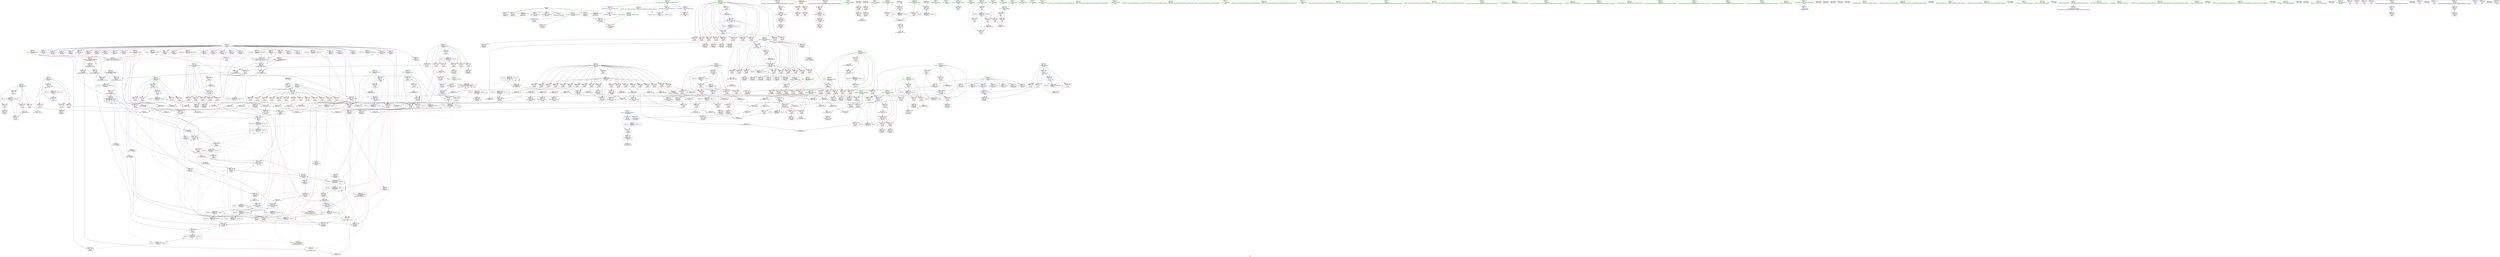 digraph "SVFG" {
	label="SVFG";

	Node0x558dd4424730 [shape=record,color=grey,label="{NodeID: 0\nNullPtr}"];
	Node0x558dd4424730 -> Node0x558dd465f380[style=solid];
	Node0x558dd4424730 -> Node0x558dd465f480[style=solid];
	Node0x558dd4424730 -> Node0x558dd465f550[style=solid];
	Node0x558dd4424730 -> Node0x558dd465bba0[style=solid];
	Node0x558dd4424730 -> Node0x558dd465bc70[style=solid];
	Node0x558dd4424730 -> Node0x558dd465bd40[style=solid];
	Node0x558dd4424730 -> Node0x558dd4670d40[style=solid];
	Node0x558dd46833a0 [shape=record,color=grey,label="{NodeID: 609\n112 = cmp(107, 111, )\n}"];
	Node0x558dd46833a0 -> Node0x558dd4671180[style=solid];
	Node0x558dd4676260 [shape=record,color=blue,label="{NodeID: 443\n644\<--640\n__a.addr\<--__a\n_ZSt3minIiERKT_S2_S2_\n}"];
	Node0x558dd4676260 -> Node0x558dd466ffe0[style=dashed];
	Node0x558dd4676260 -> Node0x558dd46700b0[style=dashed];
	Node0x558dd466bad0 [shape=record,color=red,label="{NodeID: 277\n312\<--140\n\<--i48\n_Z5solvev\n}"];
	Node0x558dd466bad0 -> Node0x558dd46619c0[style=solid];
	Node0x558dd465c8c0 [shape=record,color=black,label="{NodeID: 111\n255\<--254\nconv22\<--add21\n_Z5solvev\n}"];
	Node0x558dd46b78c0 [shape=record,color=black,label="{NodeID: 720\nMR_62V_2 = PHI(MR_62V_3, MR_62V_1, )\npts\{173 \}\n}"];
	Node0x558dd46b78c0 -> Node0x558dd466f7c0[style=dashed];
	Node0x558dd46b78c0 -> Node0x558dd466f890[style=dashed];
	Node0x558dd46b78c0 -> Node0x558dd466f960[style=dashed];
	Node0x558dd46b78c0 -> Node0x558dd466fe40[style=dashed];
	Node0x558dd46b78c0 -> Node0x558dd46b78c0[style=dashed];
	Node0x558dd46b78c0 -> Node0x558dd46ba0c0[style=dashed];
	Node0x558dd467e120 [shape=record,color=grey,label="{NodeID: 554\n492 = Binary(487, 491, )\n}"];
	Node0x558dd467e120 -> Node0x558dd4662450[style=solid];
	Node0x558dd4665850 [shape=record,color=blue,label="{NodeID: 388\n130\<--213\nj\<--inc\n_Z5solvev\n}"];
	Node0x558dd4665850 -> Node0x558dd466a820[style=dashed];
	Node0x558dd4665850 -> Node0x558dd466a8f0[style=dashed];
	Node0x558dd4665850 -> Node0x558dd466a9c0[style=dashed];
	Node0x558dd4665850 -> Node0x558dd4665850[style=dashed];
	Node0x558dd4665850 -> Node0x558dd46a8d60[style=dashed];
	Node0x558dd4660f10 [shape=record,color=red,label="{NodeID: 222\n692\<--21\nvtable1\<--\nmain\n}"];
	Node0x558dd4660f10 -> Node0x558dd4660bd0[style=solid];
	Node0x558dd465d240 [shape=record,color=green,label="{NodeID: 56\n156\<--157\nref.tmp\<--ref.tmp_field_insensitive\n_Z5solvev\n|{|<s1>10}}"];
	Node0x558dd465d240 -> Node0x558dd4667250[style=solid];
	Node0x558dd465d240:s1 -> Node0x558dd46f6360[style=solid,color=red];
	Node0x558dd466e850 [shape=record,color=red,label="{NodeID: 333\n571\<--164\n\<--i145\n_Z5solvev\n}"];
	Node0x558dd466e850 -> Node0x558dd467eba0[style=solid];
	Node0x558dd46640c0 [shape=record,color=purple,label="{NodeID: 167\n391\<--8\narrayidx97\<--ar\n_Z5solvev\n}"];
	Node0x558dd462f6f0 [shape=record,color=green,label="{NodeID: 1\n7\<--1\n__dso_handle\<--dummyObj\nGlob }"];
	Node0x558dd4683520 [shape=record,color=grey,label="{NodeID: 610\n268 = cmp(260, 267, )\n}"];
	Node0x558dd4676330 [shape=record,color=blue,label="{NodeID: 444\n646\<--641\n__b.addr\<--__b\n_ZSt3minIiERKT_S2_S2_\n}"];
	Node0x558dd4676330 -> Node0x558dd4670180[style=dashed];
	Node0x558dd4676330 -> Node0x558dd4670250[style=dashed];
	Node0x558dd466bba0 [shape=record,color=red,label="{NodeID: 278\n331\<--140\n\<--i48\n_Z5solvev\n}"];
	Node0x558dd466bba0 -> Node0x558dd4661a90[style=solid];
	Node0x558dd465c990 [shape=record,color=black,label="{NodeID: 112\n260\<--259\nconv25\<--\n_Z5solvev\n}"];
	Node0x558dd465c990 -> Node0x558dd4683520[style=solid];
	Node0x558dd46b7dc0 [shape=record,color=black,label="{NodeID: 721\nMR_68V_7 = PHI(MR_68V_11, MR_68V_6, )\npts\{100000 \}\n|{|<s6>9|<s7>10|<s8>15|<s9>29}}"];
	Node0x558dd46b7dc0 -> Node0x558dd466f7c0[style=dashed];
	Node0x558dd46b7dc0 -> Node0x558dd466f890[style=dashed];
	Node0x558dd46b7dc0 -> Node0x558dd466fe40[style=dashed];
	Node0x558dd46b7dc0 -> Node0x558dd46af660[style=dashed];
	Node0x558dd46b7dc0 -> Node0x558dd46b7dc0[style=dashed];
	Node0x558dd46b7dc0 -> Node0x558dd46ba5c0[style=dashed];
	Node0x558dd46b7dc0:s6 -> Node0x558dd46bd110[style=dashed,color=red];
	Node0x558dd46b7dc0:s7 -> Node0x558dd46bd110[style=dashed,color=red];
	Node0x558dd46b7dc0:s8 -> Node0x558dd46bd110[style=dashed,color=red];
	Node0x558dd46b7dc0:s9 -> Node0x558dd46b0f60[style=dashed,color=blue];
	Node0x558dd467e2a0 [shape=record,color=grey,label="{NodeID: 555\n104 = Binary(99, 103, )\n}"];
	Node0x558dd467e2a0 -> Node0x558dd465c3e0[style=solid];
	Node0x558dd4665920 [shape=record,color=blue,label="{NodeID: 389\n122\<--217\nexn.slot\<--\n_Z5solvev\n}"];
	Node0x558dd4665920 -> Node0x558dd4669980[style=dashed];
	Node0x558dd4660fe0 [shape=record,color=red,label="{NodeID: 223\n703\<--26\n\<--stdin\nmain\n}"];
	Node0x558dd4660fe0 -> Node0x558dd4663970[style=solid];
	Node0x558dd465d310 [shape=record,color=green,label="{NodeID: 57\n158\<--159\ni111\<--i111_field_insensitive\n_Z5solvev\n}"];
	Node0x558dd465d310 -> Node0x558dd466d8e0[style=solid];
	Node0x558dd465d310 -> Node0x558dd466d9b0[style=solid];
	Node0x558dd465d310 -> Node0x558dd466da80[style=solid];
	Node0x558dd465d310 -> Node0x558dd466db50[style=solid];
	Node0x558dd465d310 -> Node0x558dd466dc20[style=solid];
	Node0x558dd465d310 -> Node0x558dd46673f0[style=solid];
	Node0x558dd465d310 -> Node0x558dd4675560[style=solid];
	Node0x558dd466e920 [shape=record,color=red,label="{NodeID: 334\n477\<--166\n\<--j150\n_Z5solvev\n}"];
	Node0x558dd466e920 -> Node0x558dd4683820[style=solid];
	Node0x558dd4664190 [shape=record,color=purple,label="{NodeID: 168\n394\<--8\narrayidx99\<--ar\n_Z5solvev\n|{<s0>9}}"];
	Node0x558dd4664190:s0 -> Node0x558dd46f6360[style=solid,color=red];
	Node0x558dd462b830 [shape=record,color=green,label="{NodeID: 2\n16\<--1\n_ZSt3cin\<--dummyObj\nGlob }"];
	Node0x558dd46836a0 [shape=record,color=grey,label="{NodeID: 611\n472 = cmp(469, 471, )\n}"];
	Node0x558dd4676400 [shape=record,color=blue,label="{NodeID: 445\n642\<--656\nretval\<--\n_ZSt3minIiERKT_S2_S2_\n}"];
	Node0x558dd4676400 -> Node0x558dd46a9c60[style=dashed];
	Node0x558dd466bc70 [shape=record,color=red,label="{NodeID: 279\n352\<--140\n\<--i48\n_Z5solvev\n}"];
	Node0x558dd466bc70 -> Node0x558dd4681a20[style=solid];
	Node0x558dd465ca60 [shape=record,color=black,label="{NodeID: 113\n264\<--263\nconv27\<--add26\n_Z5solvev\n}"];
	Node0x558dd46b82c0 [shape=record,color=black,label="{NodeID: 722\nMR_36V_3 = PHI(MR_36V_4, MR_36V_2, )\npts\{147 \}\n}"];
	Node0x558dd46b82c0 -> Node0x558dd466c220[style=dashed];
	Node0x558dd46b82c0 -> Node0x558dd46afb60[style=dashed];
	Node0x558dd467e420 [shape=record,color=grey,label="{NodeID: 556\n748 = Binary(747, 749, )\n}"];
	Node0x558dd46659f0 [shape=record,color=blue,label="{NodeID: 390\n124\<--219\nehselector.slot\<--\n_Z5solvev\n}"];
	Node0x558dd46659f0 -> Node0x558dd4669a50[style=dashed];
	Node0x558dd46610b0 [shape=record,color=red,label="{NodeID: 224\n709\<--31\n\<--stdout\nmain\n}"];
	Node0x558dd46610b0 -> Node0x558dd4663a40[style=solid];
	Node0x558dd465d3e0 [shape=record,color=green,label="{NodeID: 58\n160\<--161\nj116\<--j116_field_insensitive\n_Z5solvev\n}"];
	Node0x558dd465d3e0 -> Node0x558dd466dcf0[style=solid];
	Node0x558dd465d3e0 -> Node0x558dd466ddc0[style=solid];
	Node0x558dd465d3e0 -> Node0x558dd466de90[style=solid];
	Node0x558dd465d3e0 -> Node0x558dd466df60[style=solid];
	Node0x558dd465d3e0 -> Node0x558dd4675260[style=solid];
	Node0x558dd465d3e0 -> Node0x558dd4675490[style=solid];
	Node0x558dd466e9f0 [shape=record,color=red,label="{NodeID: 335\n484\<--166\n\<--j150\n_Z5solvev\n|{<s0>12}}"];
	Node0x558dd466e9f0:s0 -> Node0x558dd46f5cd0[style=solid,color=red];
	Node0x558dd4664260 [shape=record,color=purple,label="{NodeID: 169\n434\<--8\narrayidx123\<--ar\n_Z5solvev\n}"];
	Node0x558dd462b8c0 [shape=record,color=green,label="{NodeID: 3\n19\<--1\n_ZSt4cout\<--dummyObj\nGlob }"];
	Node0x558dd4683820 [shape=record,color=grey,label="{NodeID: 612\n480 = cmp(477, 479, )\n}"];
	Node0x558dd46764d0 [shape=record,color=blue,label="{NodeID: 446\n642\<--659\nretval\<--\n_ZSt3minIiERKT_S2_S2_\n}"];
	Node0x558dd46764d0 -> Node0x558dd46a9c60[style=dashed];
	Node0x558dd466bd40 [shape=record,color=red,label="{NodeID: 280\n319\<--142\n\<--j55\n_Z5solvev\n}"];
	Node0x558dd466bd40 -> Node0x558dd4683e20[style=solid];
	Node0x558dd465cb30 [shape=record,color=black,label="{NodeID: 114\n267\<--266\nconv30\<--\n_Z5solvev\n}"];
	Node0x558dd465cb30 -> Node0x558dd4683520[style=solid];
	Node0x558dd46b87c0 [shape=record,color=black,label="{NodeID: 723\nMR_64V_3 = PHI(MR_64V_4, MR_64V_2, )\npts\{175 \}\n}"];
	Node0x558dd46b87c0 -> Node0x558dd466f140[style=dashed];
	Node0x558dd46b87c0 -> Node0x558dd466f210[style=dashed];
	Node0x558dd46b87c0 -> Node0x558dd466f2e0[style=dashed];
	Node0x558dd46b87c0 -> Node0x558dd4676190[style=dashed];
	Node0x558dd467e5a0 [shape=record,color=grey,label="{NodeID: 557\n746 = Binary(744, 745, )\n}"];
	Node0x558dd467e5a0 -> Node0x558dd4663b10[style=solid];
	Node0x558dd4665ac0 [shape=record,color=blue,label="{NodeID: 391\n128\<--227\ni\<--inc9\n_Z5solvev\n}"];
	Node0x558dd4665ac0 -> Node0x558dd46a8860[style=dashed];
	Node0x558dd4661180 [shape=record,color=red,label="{NodeID: 225\n115\<--74\n\<--retval\n_Z7oktoputiii\n}"];
	Node0x558dd4661180 -> Node0x558dd465c4b0[style=solid];
	Node0x558dd465d4b0 [shape=record,color=green,label="{NodeID: 59\n162\<--163\nref.tmp128\<--ref.tmp128_field_insensitive\n_Z5solvev\n|{|<s1>11}}"];
	Node0x558dd465d4b0 -> Node0x558dd46752f0[style=solid];
	Node0x558dd465d4b0:s1 -> Node0x558dd46f6360[style=solid,color=red];
	Node0x558dd466eac0 [shape=record,color=red,label="{NodeID: 336\n488\<--166\n\<--j150\n_Z5solvev\n}"];
	Node0x558dd466eac0 -> Node0x558dd467f620[style=solid];
	Node0x558dd4664330 [shape=record,color=purple,label="{NodeID: 170\n437\<--8\narrayidx125\<--ar\n_Z5solvev\n}"];
	Node0x558dd462b950 [shape=record,color=green,label="{NodeID: 4\n22\<--1\n.str\<--dummyObj\nGlob }"];
	Node0x558dd46839a0 [shape=record,color=grey,label="{NodeID: 613\n383 = cmp(380, 382, )\n}"];
	Node0x558dd46765a0 [shape=record,color=blue,label="{NodeID: 447\n672\<--190\nretval\<--\nmain\n}"];
	Node0x558dd466be10 [shape=record,color=red,label="{NodeID: 281\n334\<--142\n\<--j55\n_Z5solvev\n}"];
	Node0x558dd466be10 -> Node0x558dd4661b60[style=solid];
	Node0x558dd4661680 [shape=record,color=black,label="{NodeID: 115\n281\<--280\nidxprom34\<--\n_Z5solvev\n}"];
	Node0x558dd46b8cc0 [shape=record,color=black,label="{NodeID: 724\nMR_66V_2 = PHI(MR_66V_4, MR_66V_1, )\npts\{177 \}\n}"];
	Node0x558dd46b8cc0 -> Node0x558dd4675f20[style=dashed];
	Node0x558dd467e720 [shape=record,color=grey,label="{NodeID: 558\n271 = Binary(270, 89, )\n}"];
	Node0x558dd467e720 -> Node0x558dd4665ed0[style=solid];
	Node0x558dd4665b90 [shape=record,color=blue,label="{NodeID: 392\n132\<--190\ni11\<--\n_Z5solvev\n}"];
	Node0x558dd4665b90 -> Node0x558dd46abf60[style=dashed];
	Node0x558dd4661250 [shape=record,color=red,label="{NodeID: 226\n90\<--76\n\<--l.addr\n_Z7oktoputiii\n}"];
	Node0x558dd4661250 -> Node0x558dd4682f20[style=solid];
	Node0x558dd465d580 [shape=record,color=green,label="{NodeID: 60\n164\<--165\ni145\<--i145_field_insensitive\n_Z5solvev\n}"];
	Node0x558dd465d580 -> Node0x558dd466e030[style=solid];
	Node0x558dd465d580 -> Node0x558dd466e100[style=solid];
	Node0x558dd465d580 -> Node0x558dd466e1d0[style=solid];
	Node0x558dd465d580 -> Node0x558dd466e2a0[style=solid];
	Node0x558dd465d580 -> Node0x558dd466e370[style=solid];
	Node0x558dd465d580 -> Node0x558dd466e440[style=solid];
	Node0x558dd465d580 -> Node0x558dd466e510[style=solid];
	Node0x558dd465d580 -> Node0x558dd466e5e0[style=solid];
	Node0x558dd465d580 -> Node0x558dd466e6b0[style=solid];
	Node0x558dd465d580 -> Node0x558dd466e780[style=solid];
	Node0x558dd465d580 -> Node0x558dd466e850[style=solid];
	Node0x558dd465d580 -> Node0x558dd4675630[style=solid];
	Node0x558dd465d580 -> Node0x558dd4675cb0[style=solid];
	Node0x558dd46a7960 [shape=record,color=black,label="{NodeID: 669\nMR_40V_4 = PHI(MR_40V_5, MR_40V_3, )\npts\{151 \}\n|{|<s3>10}}"];
	Node0x558dd46a7960 -> Node0x558dd466f890[style=dashed];
	Node0x558dd46a7960 -> Node0x558dd4667320[style=dashed];
	Node0x558dd46a7960 -> Node0x558dd469a950[style=dashed];
	Node0x558dd46a7960:s3 -> Node0x558dd46bce70[style=dashed,color=red];
	Node0x558dd466eb90 [shape=record,color=red,label="{NodeID: 337\n498\<--166\n\<--j150\n_Z5solvev\n}"];
	Node0x558dd466eb90 -> Node0x558dd46625f0[style=solid];
	Node0x558dd4664400 [shape=record,color=purple,label="{NodeID: 171\n440\<--8\narrayidx127\<--ar\n_Z5solvev\n|{<s0>11}}"];
	Node0x558dd4664400:s0 -> Node0x558dd46f5e10[style=solid,color=red];
	Node0x558dd462b9e0 [shape=record,color=green,label="{NodeID: 5\n24\<--1\n.str.1\<--dummyObj\nGlob }"];
	Node0x558dd4671d90 [shape=record,color=yellow,style=double,label="{NodeID: 780\n84V_1 = ENCHI(MR_84V_0)\npts\{1 \}\nFun[main]}"];
	Node0x558dd4671d90 -> Node0x558dd4660e40[style=dashed];
	Node0x558dd4671d90 -> Node0x558dd4660f10[style=dashed];
	Node0x558dd4671d90 -> Node0x558dd4660fe0[style=dashed];
	Node0x558dd4671d90 -> Node0x558dd46610b0[style=dashed];
	Node0x558dd4683b20 [shape=record,color=grey,label="{NodeID: 614\n429 = cmp(426, 428, )\n}"];
	Node0x558dd4676670 [shape=record,color=blue,label="{NodeID: 448\n674\<--89\nTC\<--\nmain\n}"];
	Node0x558dd4676670 -> Node0x558dd46704c0[style=dashed];
	Node0x558dd466bee0 [shape=record,color=red,label="{NodeID: 282\n347\<--142\n\<--j55\n_Z5solvev\n}"];
	Node0x558dd466bee0 -> Node0x558dd46809a0[style=solid];
	Node0x558dd4661750 [shape=record,color=black,label="{NodeID: 116\n284\<--283\nidxprom36\<--\n_Z5solvev\n}"];
	Node0x558dd467e8a0 [shape=record,color=grey,label="{NodeID: 559\n577 = Binary(576, 89, )\n}"];
	Node0x558dd467e8a0 -> Node0x558dd4675d80[style=solid];
	Node0x558dd4665c60 [shape=record,color=blue,label="{NodeID: 393\n134\<--236\nj15\<--\n_Z5solvev\n}"];
	Node0x558dd4665c60 -> Node0x558dd466af70[style=dashed];
	Node0x558dd4665c60 -> Node0x558dd466b040[style=dashed];
	Node0x558dd4665c60 -> Node0x558dd466b110[style=dashed];
	Node0x558dd4665c60 -> Node0x558dd466b1e0[style=dashed];
	Node0x558dd4665c60 -> Node0x558dd466b2b0[style=dashed];
	Node0x558dd4665c60 -> Node0x558dd466b380[style=dashed];
	Node0x558dd4665c60 -> Node0x558dd4666210[style=dashed];
	Node0x558dd4665c60 -> Node0x558dd46ac460[style=dashed];
	Node0x558dd4661320 [shape=record,color=red,label="{NodeID: 227\n99\<--76\n\<--l.addr\n_Z7oktoputiii\n}"];
	Node0x558dd4661320 -> Node0x558dd467e2a0[style=solid];
	Node0x558dd465d650 [shape=record,color=green,label="{NodeID: 61\n166\<--167\nj150\<--j150_field_insensitive\n_Z5solvev\n}"];
	Node0x558dd465d650 -> Node0x558dd466e920[style=solid];
	Node0x558dd465d650 -> Node0x558dd466e9f0[style=solid];
	Node0x558dd465d650 -> Node0x558dd466eac0[style=solid];
	Node0x558dd465d650 -> Node0x558dd466eb90[style=solid];
	Node0x558dd465d650 -> Node0x558dd466ec60[style=solid];
	Node0x558dd465d650 -> Node0x558dd466ed30[style=solid];
	Node0x558dd465d650 -> Node0x558dd466ee00[style=solid];
	Node0x558dd465d650 -> Node0x558dd466eed0[style=solid];
	Node0x558dd465d650 -> Node0x558dd466efa0[style=solid];
	Node0x558dd465d650 -> Node0x558dd466f070[style=solid];
	Node0x558dd465d650 -> Node0x558dd4675700[style=solid];
	Node0x558dd465d650 -> Node0x558dd4675be0[style=solid];
	Node0x558dd466ec60 [shape=record,color=red,label="{NodeID: 338\n511\<--166\n\<--j150\n_Z5solvev\n}"];
	Node0x558dd466ec60 -> Node0x558dd4662860[style=solid];
	Node0x558dd46644d0 [shape=record,color=purple,label="{NodeID: 172\n449\<--8\narrayidx134\<--ar\n_Z5solvev\n}"];
	Node0x558dd462ba70 [shape=record,color=green,label="{NodeID: 6\n26\<--1\nstdin\<--dummyObj\nGlob }"];
	Node0x558dd4683ca0 [shape=record,color=grey,label="{NodeID: 615\n590 = cmp(588, 589, )\n}"];
	Node0x558dd4676740 [shape=record,color=blue,label="{NodeID: 449\n676\<--89\nZZ\<--\nmain\n}"];
	Node0x558dd4676740 -> Node0x558dd46b14c0[style=dashed];
	Node0x558dd466bfb0 [shape=record,color=red,label="{NodeID: 283\n326\<--144\n\<--k60\n_Z5solvev\n}"];
	Node0x558dd466bfb0 -> Node0x558dd46845a0[style=solid];
	Node0x558dd4661820 [shape=record,color=black,label="{NodeID: 117\n289\<--288\nidxprom38\<--\n_Z5solvev\n}"];
	Node0x558dd46b96c0 [shape=record,color=black,label="{NodeID: 726\nMR_58V_4 = PHI(MR_58V_6, MR_58V_3, )\npts\{169 \}\n}"];
	Node0x558dd46b96c0 -> Node0x558dd466fd70[style=dashed];
	Node0x558dd46b96c0 -> Node0x558dd46757d0[style=dashed];
	Node0x558dd46b96c0 -> Node0x558dd46b6ec0[style=dashed];
	Node0x558dd46b96c0 -> Node0x558dd46b96c0[style=dashed];
	Node0x558dd467ea20 [shape=record,color=grey,label="{NodeID: 560\n274 = Binary(273, 89, )\n}"];
	Node0x558dd467ea20 -> Node0x558dd4665fa0[style=solid];
	Node0x558dd4665d30 [shape=record,color=blue,label="{NodeID: 394\n136\<--190\nl\<--\n_Z5solvev\n}"];
	Node0x558dd4665d30 -> Node0x558dd466b450[style=dashed];
	Node0x558dd4665d30 -> Node0x558dd466b520[style=dashed];
	Node0x558dd4665d30 -> Node0x558dd466b5f0[style=dashed];
	Node0x558dd4665d30 -> Node0x558dd4665d30[style=dashed];
	Node0x558dd4665d30 -> Node0x558dd4665ed0[style=dashed];
	Node0x558dd4665d30 -> Node0x558dd46ac960[style=dashed];
	Node0x558dd46613f0 [shape=record,color=red,label="{NodeID: 228\n86\<--78\n\<--i.addr\n_Z7oktoputiii\n}"];
	Node0x558dd46613f0 -> Node0x558dd4682620[style=solid];
	Node0x558dd465d720 [shape=record,color=green,label="{NodeID: 62\n168\<--169\nref.tmp158\<--ref.tmp158_field_insensitive\n_Z5solvev\n|{|<s1>13}}"];
	Node0x558dd465d720 -> Node0x558dd46757d0[style=solid];
	Node0x558dd465d720:s1 -> Node0x558dd46f5e10[style=solid,color=red];
	Node0x558dd466ed30 [shape=record,color=red,label="{NodeID: 339\n525\<--166\n\<--j150\n_Z5solvev\n}"];
	Node0x558dd466ed30 -> Node0x558dd4662ad0[style=solid];
	Node0x558dd46645a0 [shape=record,color=purple,label="{NodeID: 173\n452\<--8\narrayidx136\<--ar\n_Z5solvev\n}"];
	Node0x558dd462bb00 [shape=record,color=green,label="{NodeID: 7\n27\<--1\n.str.2\<--dummyObj\nGlob }"];
	Node0x558dd4683e20 [shape=record,color=grey,label="{NodeID: 616\n322 = cmp(319, 321, )\n}"];
	Node0x558dd4676810 [shape=record,color=blue,label="{NodeID: 450\n678\<--731\nstart\<--call14\nmain\n}"];
	Node0x558dd4676810 -> Node0x558dd4670800[style=dashed];
	Node0x558dd4676810 -> Node0x558dd46b0560[style=dashed];
	Node0x558dd466c080 [shape=record,color=red,label="{NodeID: 284\n337\<--144\n\<--k60\n_Z5solvev\n}"];
	Node0x558dd466c080 -> Node0x558dd4661c30[style=solid];
	Node0x558dd46618f0 [shape=record,color=black,label="{NodeID: 118\n292\<--291\nidxprom40\<--\n_Z5solvev\n}"];
	Node0x558dd46b9bc0 [shape=record,color=black,label="{NodeID: 727\nMR_60V_4 = PHI(MR_60V_6, MR_60V_3, )\npts\{171 \}\n}"];
	Node0x558dd46b9bc0 -> Node0x558dd466fd70[style=dashed];
	Node0x558dd46b9bc0 -> Node0x558dd46758a0[style=dashed];
	Node0x558dd46b9bc0 -> Node0x558dd46b73c0[style=dashed];
	Node0x558dd46b9bc0 -> Node0x558dd46b9bc0[style=dashed];
	Node0x558dd467eba0 [shape=record,color=grey,label="{NodeID: 561\n572 = Binary(571, 89, )\n}"];
	Node0x558dd467eba0 -> Node0x558dd4675cb0[style=solid];
	Node0x558dd4665e00 [shape=record,color=blue,label="{NodeID: 395\n138\<--190\nk\<--\n_Z5solvev\n}"];
	Node0x558dd4665e00 -> Node0x558dd466b6c0[style=dashed];
	Node0x558dd4665e00 -> Node0x558dd466b790[style=dashed];
	Node0x558dd4665e00 -> Node0x558dd466b860[style=dashed];
	Node0x558dd4665e00 -> Node0x558dd466b930[style=dashed];
	Node0x558dd4665e00 -> Node0x558dd4665e00[style=dashed];
	Node0x558dd4665e00 -> Node0x558dd4665fa0[style=dashed];
	Node0x558dd4665e00 -> Node0x558dd46ace60[style=dashed];
	Node0x558dd46614c0 [shape=record,color=red,label="{NodeID: 229\n96\<--78\n\<--i.addr\n_Z7oktoputiii\n}"];
	Node0x558dd46614c0 -> Node0x558dd465c310[style=solid];
	Node0x558dd465d7f0 [shape=record,color=green,label="{NodeID: 63\n170\<--171\nref.tmp169\<--ref.tmp169_field_insensitive\n_Z5solvev\n|{|<s1>13}}"];
	Node0x558dd465d7f0 -> Node0x558dd46758a0[style=solid];
	Node0x558dd465d7f0:s1 -> Node0x558dd46f6360[style=solid,color=red];
	Node0x558dd46a8860 [shape=record,color=black,label="{NodeID: 672\nMR_18V_3 = PHI(MR_18V_4, MR_18V_2, )\npts\{129 \}\n}"];
	Node0x558dd46a8860 -> Node0x558dd466a5b0[style=dashed];
	Node0x558dd46a8860 -> Node0x558dd466a680[style=dashed];
	Node0x558dd46a8860 -> Node0x558dd466a750[style=dashed];
	Node0x558dd46a8860 -> Node0x558dd4665ac0[style=dashed];
	Node0x558dd466ee00 [shape=record,color=red,label="{NodeID: 340\n536\<--166\n\<--j150\n_Z5solvev\n}"];
	Node0x558dd466ee00 -> Node0x558dd4662d40[style=solid];
	Node0x558dd4664670 [shape=record,color=purple,label="{NodeID: 174\n455\<--8\narrayidx138\<--ar\n_Z5solvev\n}"];
	Node0x558dd4664670 -> Node0x558dd46753c0[style=solid];
	Node0x558dd462bb90 [shape=record,color=green,label="{NodeID: 8\n29\<--1\n.str.3\<--dummyObj\nGlob }"];
	Node0x558dd4683fa0 [shape=record,color=grey,label="{NodeID: 617\n195 = cmp(192, 194, )\n}"];
	Node0x558dd46768e0 [shape=record,color=blue,label="{NodeID: 451\n680\<--736\nend\<--call15\nmain\n}"];
	Node0x558dd46768e0 -> Node0x558dd46708d0[style=dashed];
	Node0x558dd46768e0 -> Node0x558dd46b0a60[style=dashed];
	Node0x558dd466c150 [shape=record,color=red,label="{NodeID: 285\n342\<--144\n\<--k60\n_Z5solvev\n}"];
	Node0x558dd466c150 -> Node0x558dd4680820[style=solid];
	Node0x558dd46619c0 [shape=record,color=black,label="{NodeID: 119\n313\<--312\nidxprom53\<--\n_Z5solvev\n}"];
	Node0x558dd46ba0c0 [shape=record,color=black,label="{NodeID: 728\nMR_62V_4 = PHI(MR_62V_5, MR_62V_3, )\npts\{173 \}\n}"];
	Node0x558dd46ba0c0 -> Node0x558dd466fbd0[style=dashed];
	Node0x558dd46ba0c0 -> Node0x558dd4675a40[style=dashed];
	Node0x558dd46ba0c0 -> Node0x558dd46b78c0[style=dashed];
	Node0x558dd46ba0c0 -> Node0x558dd46ba0c0[style=dashed];
	Node0x558dd467ed20 [shape=record,color=grey,label="{NodeID: 562\n471 = Binary(470, 358, )\n}"];
	Node0x558dd467ed20 -> Node0x558dd46836a0[style=solid];
	Node0x558dd4665ed0 [shape=record,color=blue,label="{NodeID: 396\n136\<--271\nl\<--inc32\n_Z5solvev\n}"];
	Node0x558dd4665ed0 -> Node0x558dd466b450[style=dashed];
	Node0x558dd4665ed0 -> Node0x558dd466b520[style=dashed];
	Node0x558dd4665ed0 -> Node0x558dd466b5f0[style=dashed];
	Node0x558dd4665ed0 -> Node0x558dd4665d30[style=dashed];
	Node0x558dd4665ed0 -> Node0x558dd4665ed0[style=dashed];
	Node0x558dd4665ed0 -> Node0x558dd46ac960[style=dashed];
	Node0x558dd4661590 [shape=record,color=red,label="{NodeID: 230\n101\<--78\n\<--i.addr\n_Z7oktoputiii\n}"];
	Node0x558dd4661590 -> Node0x558dd4669410[style=solid];
	Node0x558dd465d8c0 [shape=record,color=green,label="{NodeID: 64\n172\<--173\nref.tmp193\<--ref.tmp193_field_insensitive\n_Z5solvev\n|{|<s1>14}}"];
	Node0x558dd465d8c0 -> Node0x558dd4675a40[style=solid];
	Node0x558dd465d8c0:s1 -> Node0x558dd46f6360[style=solid,color=red];
	Node0x558dd46a8d60 [shape=record,color=black,label="{NodeID: 673\nMR_20V_2 = PHI(MR_20V_4, MR_20V_1, )\npts\{131 \}\n}"];
	Node0x558dd46a8d60 -> Node0x558dd46656b0[style=dashed];
	Node0x558dd466eed0 [shape=record,color=red,label="{NodeID: 341\n546\<--166\n\<--j150\n_Z5solvev\n}"];
	Node0x558dd466eed0 -> Node0x558dd4662fb0[style=solid];
	Node0x558dd4664740 [shape=record,color=purple,label="{NodeID: 175\n494\<--8\narrayidx163\<--ar\n_Z5solvev\n}"];
	Node0x558dd462bc20 [shape=record,color=green,label="{NodeID: 9\n31\<--1\nstdout\<--dummyObj\nGlob }"];
	Node0x558dd4684120 [shape=record,color=grey,label="{NodeID: 618\n375 = cmp(372, 374, )\n}"];
	Node0x558dd46769b0 [shape=record,color=blue,label="{NodeID: 452\n676\<--758\nZZ\<--inc\nmain\n}"];
	Node0x558dd46769b0 -> Node0x558dd46b14c0[style=dashed];
	Node0x558dd466c220 [shape=record,color=red,label="{NodeID: 286\n614\<--146\n\<--ans\n_Z5solvev\n}"];
	Node0x558dd4661a90 [shape=record,color=black,label="{NodeID: 120\n332\<--331\nidxprom65\<--\n_Z5solvev\n}"];
	Node0x558dd46ba5c0 [shape=record,color=black,label="{NodeID: 729\nMR_68V_12 = PHI(MR_68V_14, MR_68V_11, )\npts\{100000 \}\n|{|<s9>13|<s10>14}}"];
	Node0x558dd46ba5c0 -> Node0x558dd466fa30[style=dashed];
	Node0x558dd46ba5c0 -> Node0x558dd466fb00[style=dashed];
	Node0x558dd46ba5c0 -> Node0x558dd466fbd0[style=dashed];
	Node0x558dd46ba5c0 -> Node0x558dd466fca0[style=dashed];
	Node0x558dd46ba5c0 -> Node0x558dd466fd70[style=dashed];
	Node0x558dd46ba5c0 -> Node0x558dd4675970[style=dashed];
	Node0x558dd46ba5c0 -> Node0x558dd4675b10[style=dashed];
	Node0x558dd46ba5c0 -> Node0x558dd46b7dc0[style=dashed];
	Node0x558dd46ba5c0 -> Node0x558dd46ba5c0[style=dashed];
	Node0x558dd46ba5c0:s9 -> Node0x558dd46bd110[style=dashed,color=red];
	Node0x558dd46ba5c0:s10 -> Node0x558dd46bd110[style=dashed,color=red];
	Node0x558dd467eea0 [shape=record,color=grey,label="{NodeID: 563\n567 = Binary(566, 89, )\n}"];
	Node0x558dd467eea0 -> Node0x558dd4675be0[style=solid];
	Node0x558dd4665fa0 [shape=record,color=blue,label="{NodeID: 397\n138\<--274\nk\<--inc33\n_Z5solvev\n}"];
	Node0x558dd4665fa0 -> Node0x558dd466b6c0[style=dashed];
	Node0x558dd4665fa0 -> Node0x558dd466b790[style=dashed];
	Node0x558dd4665fa0 -> Node0x558dd466b860[style=dashed];
	Node0x558dd4665fa0 -> Node0x558dd466b930[style=dashed];
	Node0x558dd4665fa0 -> Node0x558dd4665e00[style=dashed];
	Node0x558dd4665fa0 -> Node0x558dd4665fa0[style=dashed];
	Node0x558dd4665fa0 -> Node0x558dd46ace60[style=dashed];
	Node0x558dd4669570 [shape=record,color=red,label="{NodeID: 231\n109\<--78\n\<--i.addr\n_Z7oktoputiii\n}"];
	Node0x558dd4669570 -> Node0x558dd467fda0[style=solid];
	Node0x558dd465d990 [shape=record,color=green,label="{NodeID: 65\n174\<--175\ni220\<--i220_field_insensitive\n_Z5solvev\n}"];
	Node0x558dd465d990 -> Node0x558dd466f140[style=solid];
	Node0x558dd465d990 -> Node0x558dd466f210[style=solid];
	Node0x558dd465d990 -> Node0x558dd466f2e0[style=solid];
	Node0x558dd465d990 -> Node0x558dd4675e50[style=solid];
	Node0x558dd465d990 -> Node0x558dd4676190[style=solid];
	Node0x558dd466efa0 [shape=record,color=red,label="{NodeID: 342\n560\<--166\n\<--j150\n_Z5solvev\n}"];
	Node0x558dd466efa0 -> Node0x558dd4663220[style=solid];
	Node0x558dd4664810 [shape=record,color=purple,label="{NodeID: 176\n497\<--8\narrayidx165\<--ar\n_Z5solvev\n}"];
	Node0x558dd462bcb0 [shape=record,color=green,label="{NodeID: 10\n32\<--1\n.str.4\<--dummyObj\nGlob }"];
	Node0x558dd46842a0 [shape=record,color=grey,label="{NodeID: 619\n721 = cmp(719, 720, )\n}"];
	Node0x558dd466c2f0 [shape=record,color=red,label="{NodeID: 287\n365\<--148\n\<--l80\n_Z5solvev\n}"];
	Node0x558dd466c2f0 -> Node0x558dd4684420[style=solid];
	Node0x558dd4661b60 [shape=record,color=black,label="{NodeID: 121\n335\<--334\nidxprom67\<--\n_Z5solvev\n}"];
	Node0x558dd467f020 [shape=record,color=grey,label="{NodeID: 564\n479 = Binary(478, 358, )\n}"];
	Node0x558dd467f020 -> Node0x558dd4683820[style=solid];
	Node0x558dd4666070 [shape=record,color=blue,label="{NodeID: 398\n285\<--279\narrayidx37\<--\n_Z5solvev\n}"];
	Node0x558dd4666070 -> Node0x558dd4666140[style=dashed];
	Node0x558dd4669640 [shape=record,color=red,label="{NodeID: 232\n85\<--80\n\<--j.addr\n_Z7oktoputiii\n}"];
	Node0x558dd4669640 -> Node0x558dd4682620[style=solid];
	Node0x558dd465da60 [shape=record,color=green,label="{NodeID: 66\n176\<--177\nj224\<--j224_field_insensitive\n_Z5solvev\n}"];
	Node0x558dd465da60 -> Node0x558dd466f3b0[style=solid];
	Node0x558dd465da60 -> Node0x558dd466f480[style=solid];
	Node0x558dd465da60 -> Node0x558dd466f550[style=solid];
	Node0x558dd465da60 -> Node0x558dd4675f20[style=solid];
	Node0x558dd465da60 -> Node0x558dd46760c0[style=solid];
	Node0x558dd46a9760 [shape=record,color=black,label="{NodeID: 675\nMR_2V_3 = PHI(MR_2V_4, MR_2V_2, )\npts\{75 \}\n}"];
	Node0x558dd46a9760 -> Node0x558dd4661180[style=dashed];
	Node0x558dd466f070 [shape=record,color=red,label="{NodeID: 343\n566\<--166\n\<--j150\n_Z5solvev\n}"];
	Node0x558dd466f070 -> Node0x558dd467eea0[style=solid];
	Node0x558dd46648e0 [shape=record,color=purple,label="{NodeID: 177\n500\<--8\narrayidx167\<--ar\n_Z5solvev\n}"];
	Node0x558dd46648e0 -> Node0x558dd466fa30[style=solid];
	Node0x558dd462bd40 [shape=record,color=green,label="{NodeID: 11\n34\<--1\n.str.5\<--dummyObj\nGlob }"];
	Node0x558dd4684420 [shape=record,color=grey,label="{NodeID: 620\n367 = cmp(365, 366, )\n}"];
	Node0x558dd466c3c0 [shape=record,color=red,label="{NodeID: 288\n373\<--148\n\<--l80\n_Z5solvev\n}"];
	Node0x558dd466c3c0 -> Node0x558dd4680ca0[style=solid];
	Node0x558dd4661c30 [shape=record,color=black,label="{NodeID: 122\n338\<--337\nidxprom69\<--\n_Z5solvev\n}"];
	Node0x558dd467f1a0 [shape=record,color=grey,label="{NodeID: 565\n758 = Binary(757, 89, )\n}"];
	Node0x558dd467f1a0 -> Node0x558dd46769b0[style=solid];
	Node0x558dd4666140 [shape=record,color=blue,label="{NodeID: 399\n293\<--287\narrayidx41\<--\n_Z5solvev\n}"];
	Node0x558dd4666140 -> Node0x558dd4666070[style=dashed];
	Node0x558dd4666140 -> Node0x558dd46ad360[style=dashed];
	Node0x558dd4669710 [shape=record,color=red,label="{NodeID: 233\n100\<--80\n\<--j.addr\n_Z7oktoputiii\n}"];
	Node0x558dd4669710 -> Node0x558dd4669410[style=solid];
	Node0x558dd465db30 [shape=record,color=green,label="{NodeID: 67\n179\<--180\n_ZNSt7__cxx1112basic_stringIcSt11char_traitsIcESaIcEEC1Ev\<--_ZNSt7__cxx1112basic_stringIcSt11char_traitsIcESaIcEEC1Ev_field_insensitive\n}"];
	Node0x558dd46a9c60 [shape=record,color=black,label="{NodeID: 676\nMR_73V_3 = PHI(MR_73V_4, MR_73V_2, )\npts\{643 \}\n}"];
	Node0x558dd46a9c60 -> Node0x558dd466ff10[style=dashed];
	Node0x558dd466f140 [shape=record,color=red,label="{NodeID: 344\n582\<--174\n\<--i220\n_Z5solvev\n}"];
	Node0x558dd466f140 -> Node0x558dd4682da0[style=solid];
	Node0x558dd46649b0 [shape=record,color=purple,label="{NodeID: 178\n507\<--8\narrayidx172\<--ar\n_Z5solvev\n}"];
	Node0x558dd462bdd0 [shape=record,color=green,label="{NodeID: 12\n36\<--1\n_ZSt4cerr\<--dummyObj\nGlob }"];
	Node0x558dd46845a0 [shape=record,color=grey,label="{NodeID: 621\n329 = cmp(326, 328, )\n}"];
	Node0x558dd466c490 [shape=record,color=red,label="{NodeID: 289\n381\<--148\n\<--l80\n_Z5solvev\n}"];
	Node0x558dd466c490 -> Node0x558dd46806a0[style=solid];
	Node0x558dd4661d00 [shape=record,color=black,label="{NodeID: 123\n387\<--386\nidxprom94\<--sub93\n_Z5solvev\n}"];
	Node0x558dd467f320 [shape=record,color=grey,label="{NodeID: 566\n254 = Binary(252, 253, )\n}"];
	Node0x558dd467f320 -> Node0x558dd465c8c0[style=solid];
	Node0x558dd4666210 [shape=record,color=blue,label="{NodeID: 400\n134\<--297\nj15\<--inc43\n_Z5solvev\n}"];
	Node0x558dd4666210 -> Node0x558dd466af70[style=dashed];
	Node0x558dd4666210 -> Node0x558dd466b040[style=dashed];
	Node0x558dd4666210 -> Node0x558dd466b110[style=dashed];
	Node0x558dd4666210 -> Node0x558dd466b1e0[style=dashed];
	Node0x558dd4666210 -> Node0x558dd466b2b0[style=dashed];
	Node0x558dd4666210 -> Node0x558dd466b380[style=dashed];
	Node0x558dd4666210 -> Node0x558dd4666210[style=dashed];
	Node0x558dd4666210 -> Node0x558dd46ac460[style=dashed];
	Node0x558dd46697e0 [shape=record,color=red,label="{NodeID: 234\n108\<--80\n\<--j.addr\n_Z7oktoputiii\n}"];
	Node0x558dd46697e0 -> Node0x558dd467fda0[style=solid];
	Node0x558dd465dc00 [shape=record,color=green,label="{NodeID: 68\n182\<--183\n_ZStrsIcSt11char_traitsIcESaIcEERSt13basic_istreamIT_T0_ES7_RNSt7__cxx1112basic_stringIS4_S5_T1_EE\<--_ZStrsIcSt11char_traitsIcESaIcEERSt13basic_istreamIT_T0_ES7_RNSt7__cxx1112basic_stringIS4_S5_T1_EE_field_insensitive\n}"];
	Node0x558dd466f210 [shape=record,color=red,label="{NodeID: 345\n595\<--174\n\<--i220\n_Z5solvev\n}"];
	Node0x558dd466f210 -> Node0x558dd46633c0[style=solid];
	Node0x558dd4664a80 [shape=record,color=purple,label="{NodeID: 179\n510\<--8\narrayidx174\<--ar\n_Z5solvev\n}"];
	Node0x558dd462be60 [shape=record,color=green,label="{NodeID: 13\n37\<--1\n.str.6\<--dummyObj\nGlob }"];
	Node0x558dd4684720 [shape=record,color=grey,label="{NodeID: 622\n202 = cmp(199, 201, )\n}"];
	Node0x558dd466c560 [shape=record,color=red,label="{NodeID: 290\n385\<--148\n\<--l80\n_Z5solvev\n}"];
	Node0x558dd466c560 -> Node0x558dd4680e20[style=solid];
	Node0x558dd4661dd0 [shape=record,color=black,label="{NodeID: 124\n390\<--389\nidxprom96\<--\n_Z5solvev\n}"];
	Node0x558dd467f4a0 [shape=record,color=grey,label="{NodeID: 567\n263 = Binary(261, 262, )\n}"];
	Node0x558dd467f4a0 -> Node0x558dd465ca60[style=solid];
	Node0x558dd46662e0 [shape=record,color=blue,label="{NodeID: 401\n132\<--302\ni11\<--inc46\n_Z5solvev\n}"];
	Node0x558dd46662e0 -> Node0x558dd46abf60[style=dashed];
	Node0x558dd46698b0 [shape=record,color=red,label="{NodeID: 235\n107\<--106\n\<--arrayidx5\n_Z7oktoputiii\n}"];
	Node0x558dd46698b0 -> Node0x558dd46833a0[style=solid];
	Node0x558dd465dd00 [shape=record,color=green,label="{NodeID: 69\n185\<--186\n_ZNKSt7__cxx1112basic_stringIcSt11char_traitsIcESaIcEE6lengthEv\<--_ZNKSt7__cxx1112basic_stringIcSt11char_traitsIcESaIcEE6lengthEv_field_insensitive\n}"];
	Node0x558dd46aa660 [shape=record,color=black,label="{NodeID: 678\nMR_10V_3 = PHI(MR_10V_4, MR_10V_2, )\npts\{150000 \}\n}"];
	Node0x558dd46aa660 -> Node0x558dd4665780[style=dashed];
	Node0x558dd46aa660 -> Node0x558dd46aa660[style=dashed];
	Node0x558dd46aa660 -> Node0x558dd46ad360[style=dashed];
	Node0x558dd466f2e0 [shape=record,color=red,label="{NodeID: 346\n610\<--174\n\<--i220\n_Z5solvev\n}"];
	Node0x558dd466f2e0 -> Node0x558dd4680220[style=solid];
	Node0x558dd4664b50 [shape=record,color=purple,label="{NodeID: 180\n513\<--8\narrayidx176\<--ar\n_Z5solvev\n}"];
	Node0x558dd4664b50 -> Node0x558dd466fb00[style=solid];
	Node0x558dd462bf30 [shape=record,color=green,label="{NodeID: 14\n39\<--1\n.str.7\<--dummyObj\nGlob }"];
	Node0x558dd46848a0 [shape=record,color=grey,label="{NodeID: 623\n421 = cmp(418, 420, )\n}"];
	Node0x558dd466c630 [shape=record,color=red,label="{NodeID: 291\n410\<--148\n\<--l80\n_Z5solvev\n}"];
	Node0x558dd466c630 -> Node0x558dd4681ea0[style=solid];
	Node0x558dd4661ea0 [shape=record,color=black,label="{NodeID: 125\n393\<--392\nidxprom98\<--\n_Z5solvev\n}"];
	Node0x558dd467f620 [shape=record,color=grey,label="{NodeID: 568\n490 = Binary(488, 489, )\n}"];
	Node0x558dd467f620 -> Node0x558dd4669290[style=solid];
	Node0x558dd46663b0 [shape=record,color=blue,label="{NodeID: 402\n140\<--190\ni48\<--\n_Z5solvev\n}"];
	Node0x558dd46663b0 -> Node0x558dd46b23c0[style=dashed];
	Node0x558dd4669980 [shape=record,color=red,label="{NodeID: 236\n620\<--122\nexn\<--exn.slot\n_Z5solvev\n}"];
	Node0x558dd465de00 [shape=record,color=green,label="{NodeID: 70\n222\<--223\n_ZNSt7__cxx1112basic_stringIcSt11char_traitsIcESaIcEED1Ev\<--_ZNSt7__cxx1112basic_stringIcSt11char_traitsIcESaIcEED1Ev_field_insensitive\n}"];
	Node0x558dd466f3b0 [shape=record,color=red,label="{NodeID: 347\n588\<--176\n\<--j224\n_Z5solvev\n}"];
	Node0x558dd466f3b0 -> Node0x558dd4683ca0[style=solid];
	Node0x558dd4664c20 [shape=record,color=purple,label="{NodeID: 181\n521\<--8\narrayidx181\<--ar\n_Z5solvev\n}"];
	Node0x558dd462c000 [shape=record,color=green,label="{NodeID: 15\n42\<--1\n\<--dummyObj\nCan only get source location for instruction, argument, global var or function.}"];
	Node0x558dd4684a20 [shape=record,color=grey,label="{NodeID: 624\n310 = cmp(307, 309, )\n}"];
	Node0x558dd466c700 [shape=record,color=red,label="{NodeID: 292\n419\<--148\n\<--l80\n_Z5solvev\n}"];
	Node0x558dd466c700 -> Node0x558dd46818a0[style=solid];
	Node0x558dd4661f70 [shape=record,color=black,label="{NodeID: 126\n433\<--432\nidxprom122\<--sub121\n_Z5solvev\n}"];
	Node0x558dd467f7a0 [shape=record,color=grey,label="{NodeID: 569\n428 = Binary(427, 358, )\n}"];
	Node0x558dd467f7a0 -> Node0x558dd4683b20[style=solid];
	Node0x558dd4666480 [shape=record,color=blue,label="{NodeID: 403\n314\<--316\narrayidx54\<--\n_Z5solvev\n}"];
	Node0x558dd4666480 -> Node0x558dd4666480[style=dashed];
	Node0x558dd4666480 -> Node0x558dd4666bd0[style=dashed];
	Node0x558dd4669a50 [shape=record,color=red,label="{NodeID: 237\n621\<--124\nsel\<--ehselector.slot\n_Z5solvev\n}"];
	Node0x558dd465df00 [shape=record,color=green,label="{NodeID: 71\n257\<--258\n_ZNSt7__cxx1112basic_stringIcSt11char_traitsIcESaIcEEixEm\<--_ZNSt7__cxx1112basic_stringIcSt11char_traitsIcESaIcEEixEm_field_insensitive\n}"];
	Node0x558dd466f480 [shape=record,color=red,label="{NodeID: 348\n598\<--176\n\<--j224\n_Z5solvev\n}"];
	Node0x558dd466f480 -> Node0x558dd4663490[style=solid];
	Node0x558dd4664cf0 [shape=record,color=purple,label="{NodeID: 182\n524\<--8\narrayidx183\<--ar\n_Z5solvev\n}"];
	Node0x558dd462c0d0 [shape=record,color=green,label="{NodeID: 16\n89\<--1\n\<--dummyObj\nCan only get source location for instruction, argument, global var or function.}"];
	Node0x558dd4684ba0 [shape=record,color=grey,label="{NodeID: 625\n234 = cmp(232, 233, )\n}"];
	Node0x558dd466c7d0 [shape=record,color=red,label="{NodeID: 293\n427\<--148\n\<--l80\n_Z5solvev\n}"];
	Node0x558dd466c7d0 -> Node0x558dd467f7a0[style=solid];
	Node0x558dd4662040 [shape=record,color=black,label="{NodeID: 127\n436\<--435\nidxprom124\<--\n_Z5solvev\n}"];
	Node0x558dd467f920 [shape=record,color=grey,label="{NodeID: 570\n321 = Binary(320, 89, )\n}"];
	Node0x558dd467f920 -> Node0x558dd4683e20[style=solid];
	Node0x558dd4666550 [shape=record,color=blue,label="{NodeID: 404\n142\<--190\nj55\<--\n_Z5solvev\n}"];
	Node0x558dd4666550 -> Node0x558dd466bd40[style=dashed];
	Node0x558dd4666550 -> Node0x558dd466be10[style=dashed];
	Node0x558dd4666550 -> Node0x558dd466bee0[style=dashed];
	Node0x558dd4666550 -> Node0x558dd4666890[style=dashed];
	Node0x558dd4666550 -> Node0x558dd46b28c0[style=dashed];
	Node0x558dd4669b20 [shape=record,color=red,label="{NodeID: 238\n193\<--126\n\<--n\n_Z5solvev\n}"];
	Node0x558dd4669b20 -> Node0x558dd4680b20[style=solid];
	Node0x558dd465e000 [shape=record,color=green,label="{NodeID: 72\n396\<--397\n_ZSt3minIiERKT_S2_S2_\<--_ZSt3minIiERKT_S2_S2__field_insensitive\n}"];
	Node0x558dd466f550 [shape=record,color=red,label="{NodeID: 349\n605\<--176\n\<--j224\n_Z5solvev\n}"];
	Node0x558dd466f550 -> Node0x558dd4680520[style=solid];
	Node0x558dd4664dc0 [shape=record,color=purple,label="{NodeID: 183\n527\<--8\narrayidx185\<--ar\n_Z5solvev\n}"];
	Node0x558dd4664dc0 -> Node0x558dd4675970[style=solid];
	Node0x558dd462c1d0 [shape=record,color=green,label="{NodeID: 17\n94\<--1\n\<--dummyObj\nCan only get source location for instruction, argument, global var or function.}"];
	Node0x558dd4684d20 [shape=record,color=grey,label="{NodeID: 626\n654 = cmp(651, 653, )\n}"];
	Node0x558dd466c8a0 [shape=record,color=red,label="{NodeID: 294\n431\<--148\n\<--l80\n_Z5solvev\n}"];
	Node0x558dd466c8a0 -> Node0x558dd4680fa0[style=solid];
	Node0x558dd4662110 [shape=record,color=black,label="{NodeID: 128\n439\<--438\nidxprom126\<--\n_Z5solvev\n}"];
	Node0x558dd467faa0 [shape=record,color=grey,label="{NodeID: 571\n515 = Binary(514, 89, )\n}"];
	Node0x558dd467faa0 -> Node0x558dd46758a0[style=solid];
	Node0x558dd4666620 [shape=record,color=blue,label="{NodeID: 405\n144\<--190\nk60\<--\n_Z5solvev\n}"];
	Node0x558dd4666620 -> Node0x558dd466bfb0[style=dashed];
	Node0x558dd4666620 -> Node0x558dd466c080[style=dashed];
	Node0x558dd4666620 -> Node0x558dd466c150[style=dashed];
	Node0x558dd4666620 -> Node0x558dd4666620[style=dashed];
	Node0x558dd4666620 -> Node0x558dd46667c0[style=dashed];
	Node0x558dd4666620 -> Node0x558dd46b2dc0[style=dashed];
	Node0x558dd4669bf0 [shape=record,color=red,label="{NodeID: 239\n200\<--126\n\<--n\n_Z5solvev\n}"];
	Node0x558dd4669bf0 -> Node0x558dd4681720[style=solid];
	Node0x558dd465e100 [shape=record,color=green,label="{NodeID: 73\n616\<--617\n_ZNSolsEi\<--_ZNSolsEi_field_insensitive\n}"];
	Node0x558dd466f620 [shape=record,color=red,label="{NodeID: 350\n259\<--256\n\<--call24\n_Z5solvev\n}"];
	Node0x558dd466f620 -> Node0x558dd465c990[style=solid];
	Node0x558dd4664e90 [shape=record,color=purple,label="{NodeID: 184\n532\<--8\narrayidx188\<--ar\n_Z5solvev\n}"];
	Node0x558dd462c2d0 [shape=record,color=green,label="{NodeID: 18\n190\<--1\n\<--dummyObj\nCan only get source location for instruction, argument, global var or function.}"];
	Node0x558dd466c970 [shape=record,color=red,label="{NodeID: 295\n446\<--148\n\<--l80\n_Z5solvev\n}"];
	Node0x558dd466c970 -> Node0x558dd4682c20[style=solid];
	Node0x558dd46621e0 [shape=record,color=black,label="{NodeID: 129\n448\<--447\nidxprom133\<--sub132\n_Z5solvev\n}"];
	Node0x558dd46bcc80 [shape=record,color=yellow,style=double,label="{NodeID: 738\n10V_1 = ENCHI(MR_10V_0)\npts\{150000 \}\nFun[_Z7oktoputiii]}"];
	Node0x558dd46bcc80 -> Node0x558dd46698b0[style=dashed];
	Node0x558dd467fc20 [shape=record,color=grey,label="{NodeID: 572\n111 = Binary(110, 89, )\n}"];
	Node0x558dd467fc20 -> Node0x558dd46833a0[style=solid];
	Node0x558dd46666f0 [shape=record,color=blue,label="{NodeID: 406\n339\<--316\narrayidx70\<--\n_Z5solvev\n}"];
	Node0x558dd46666f0 -> Node0x558dd46666f0[style=dashed];
	Node0x558dd46666f0 -> Node0x558dd469bd50[style=dashed];
	Node0x558dd4669cc0 [shape=record,color=red,label="{NodeID: 240\n233\<--126\n\<--n\n_Z5solvev\n}"];
	Node0x558dd4669cc0 -> Node0x558dd4684ba0[style=solid];
	Node0x558dd465e200 [shape=record,color=green,label="{NodeID: 74\n630\<--631\n__gxx_personality_v0\<--__gxx_personality_v0_field_insensitive\n}"];
	Node0x558dd46f2200 [shape=record,color=black,label="{NodeID: 849\n395 = PHI(639, )\n}"];
	Node0x558dd46f2200 -> Node0x558dd466f7c0[style=solid];
	Node0x558dd46abf60 [shape=record,color=black,label="{NodeID: 683\nMR_22V_3 = PHI(MR_22V_4, MR_22V_2, )\npts\{133 \}\n}"];
	Node0x558dd46abf60 -> Node0x558dd466aa90[style=dashed];
	Node0x558dd46abf60 -> Node0x558dd466ab60[style=dashed];
	Node0x558dd46abf60 -> Node0x558dd466ac30[style=dashed];
	Node0x558dd46abf60 -> Node0x558dd466ad00[style=dashed];
	Node0x558dd46abf60 -> Node0x558dd466add0[style=dashed];
	Node0x558dd46abf60 -> Node0x558dd466aea0[style=dashed];
	Node0x558dd46abf60 -> Node0x558dd46662e0[style=dashed];
	Node0x558dd466f6f0 [shape=record,color=red,label="{NodeID: 351\n266\<--265\n\<--call29\n_Z5solvev\n}"];
	Node0x558dd466f6f0 -> Node0x558dd465cb30[style=solid];
	Node0x558dd4664f60 [shape=record,color=purple,label="{NodeID: 185\n535\<--8\narrayidx190\<--ar\n_Z5solvev\n}"];
	Node0x558dd462c3d0 [shape=record,color=green,label="{NodeID: 19\n316\<--1\n\<--dummyObj\nCan only get source location for instruction, argument, global var or function.}"];
	Node0x558dd466ca40 [shape=record,color=red,label="{NodeID: 296\n470\<--148\n\<--l80\n_Z5solvev\n}"];
	Node0x558dd466ca40 -> Node0x558dd467ed20[style=solid];
	Node0x558dd46622b0 [shape=record,color=black,label="{NodeID: 130\n451\<--450\nidxprom135\<--\n_Z5solvev\n}"];
	Node0x558dd467fda0 [shape=record,color=grey,label="{NodeID: 573\n110 = Binary(108, 109, )\n}"];
	Node0x558dd467fda0 -> Node0x558dd467fc20[style=solid];
	Node0x558dd46667c0 [shape=record,color=blue,label="{NodeID: 407\n144\<--343\nk60\<--inc72\n_Z5solvev\n}"];
	Node0x558dd46667c0 -> Node0x558dd466bfb0[style=dashed];
	Node0x558dd46667c0 -> Node0x558dd466c080[style=dashed];
	Node0x558dd46667c0 -> Node0x558dd466c150[style=dashed];
	Node0x558dd46667c0 -> Node0x558dd4666620[style=dashed];
	Node0x558dd46667c0 -> Node0x558dd46667c0[style=dashed];
	Node0x558dd46667c0 -> Node0x558dd46b2dc0[style=dashed];
	Node0x558dd4669d90 [shape=record,color=red,label="{NodeID: 241\n240\<--126\n\<--n\n_Z5solvev\n}"];
	Node0x558dd4669d90 -> Node0x558dd46830a0[style=solid];
	Node0x558dd465e300 [shape=record,color=green,label="{NodeID: 75\n642\<--643\nretval\<--retval_field_insensitive\n_ZSt3minIiERKT_S2_S2_\n}"];
	Node0x558dd465e300 -> Node0x558dd466ff10[style=solid];
	Node0x558dd465e300 -> Node0x558dd4676400[style=solid];
	Node0x558dd465e300 -> Node0x558dd46764d0[style=solid];
	Node0x558dd46f4690 [shape=record,color=black,label="{NodeID: 850\n413 = PHI(639, )\n}"];
	Node0x558dd46f4690 -> Node0x558dd466f890[style=solid];
	Node0x558dd46ac460 [shape=record,color=black,label="{NodeID: 684\nMR_24V_2 = PHI(MR_24V_4, MR_24V_1, )\npts\{135 \}\n}"];
	Node0x558dd46ac460 -> Node0x558dd4665c60[style=dashed];
	Node0x558dd466f7c0 [shape=record,color=red,label="{NodeID: 352\n398\<--395\n\<--call101\n_Z5solvev\n}"];
	Node0x558dd466f7c0 -> Node0x558dd4666fe0[style=solid];
	Node0x558dd4665030 [shape=record,color=purple,label="{NodeID: 186\n538\<--8\narrayidx192\<--ar\n_Z5solvev\n|{<s0>14}}"];
	Node0x558dd4665030:s0 -> Node0x558dd46f5e10[style=solid,color=red];
	Node0x558dd462c4d0 [shape=record,color=green,label="{NodeID: 20\n358\<--1\n\<--dummyObj\nCan only get source location for instruction, argument, global var or function.}"];
	Node0x558dd469a950 [shape=record,color=black,label="{NodeID: 629\nMR_40V_5 = PHI(MR_40V_6, MR_40V_4, )\npts\{151 \}\n|{|<s3>9}}"];
	Node0x558dd469a950 -> Node0x558dd466f7c0[style=dashed];
	Node0x558dd469a950 -> Node0x558dd4666fe0[style=dashed];
	Node0x558dd469a950 -> Node0x558dd46a7960[style=dashed];
	Node0x558dd469a950:s3 -> Node0x558dd46bce70[style=dashed,color=red];
	Node0x558dd466cb10 [shape=record,color=red,label="{NodeID: 297\n478\<--148\n\<--l80\n_Z5solvev\n}"];
	Node0x558dd466cb10 -> Node0x558dd467f020[style=solid];
	Node0x558dd4662380 [shape=record,color=black,label="{NodeID: 131\n454\<--453\nidxprom137\<--\n_Z5solvev\n}"];
	Node0x558dd46bce70 [shape=record,color=yellow,style=double,label="{NodeID: 740\n80V_1 = ENCHI(MR_80V_0)\npts\{147 151 169 \}\nFun[_ZSt3minIiERKT_S2_S2_]}"];
	Node0x558dd46bce70 -> Node0x558dd46703f0[style=dashed];
	Node0x558dd467ff20 [shape=record,color=grey,label="{NodeID: 574\n407 = Binary(406, 89, )\n}"];
	Node0x558dd467ff20 -> Node0x558dd4667180[style=solid];
	Node0x558dd4666890 [shape=record,color=blue,label="{NodeID: 408\n142\<--348\nj55\<--inc75\n_Z5solvev\n}"];
	Node0x558dd4666890 -> Node0x558dd466bd40[style=dashed];
	Node0x558dd4666890 -> Node0x558dd466be10[style=dashed];
	Node0x558dd4666890 -> Node0x558dd466bee0[style=dashed];
	Node0x558dd4666890 -> Node0x558dd4666890[style=dashed];
	Node0x558dd4666890 -> Node0x558dd46b28c0[style=dashed];
	Node0x558dd4669e60 [shape=record,color=red,label="{NodeID: 242\n249\<--126\n\<--n\n_Z5solvev\n}"];
	Node0x558dd4669e60 -> Node0x558dd4683220[style=solid];
	Node0x558dd465e3d0 [shape=record,color=green,label="{NodeID: 76\n644\<--645\n__a.addr\<--__a.addr_field_insensitive\n_ZSt3minIiERKT_S2_S2_\n}"];
	Node0x558dd465e3d0 -> Node0x558dd466ffe0[style=solid];
	Node0x558dd465e3d0 -> Node0x558dd46700b0[style=solid];
	Node0x558dd465e3d0 -> Node0x558dd4676260[style=solid];
	Node0x558dd46f4790 [shape=record,color=black,label="{NodeID: 851\n517 = PHI(639, )\n}"];
	Node0x558dd46f4790 -> Node0x558dd466fbd0[style=solid];
	Node0x558dd46ac960 [shape=record,color=black,label="{NodeID: 685\nMR_26V_2 = PHI(MR_26V_3, MR_26V_1, )\npts\{137 \}\n}"];
	Node0x558dd46ac960 -> Node0x558dd4665d30[style=dashed];
	Node0x558dd46ac960 -> Node0x558dd46ac960[style=dashed];
	Node0x558dd466f890 [shape=record,color=red,label="{NodeID: 353\n414\<--413\n\<--call110\n_Z5solvev\n}"];
	Node0x558dd466f890 -> Node0x558dd4667320[style=solid];
	Node0x558dd4665100 [shape=record,color=purple,label="{NodeID: 187\n542\<--8\narrayidx196\<--ar\n_Z5solvev\n}"];
	Node0x558dd462c5d0 [shape=record,color=green,label="{NodeID: 21\n739\<--1\n\<--dummyObj\nCan only get source location for instruction, argument, global var or function.}"];
	Node0x558dd466cbe0 [shape=record,color=red,label="{NodeID: 298\n482\<--148\n\<--l80\n_Z5solvev\n|{<s0>12}}"];
	Node0x558dd466cbe0:s0 -> Node0x558dd46f5990[style=solid,color=red];
	Node0x558dd4662450 [shape=record,color=black,label="{NodeID: 132\n493\<--492\nidxprom162\<--sub161\n_Z5solvev\n}"];
	Node0x558dd46bcf50 [shape=record,color=yellow,style=double,label="{NodeID: 741\n82V_1 = ENCHI(MR_82V_0)\npts\{157 163 171 173 \}\nFun[_ZSt3minIiERKT_S2_S2_]}"];
	Node0x558dd46bcf50 -> Node0x558dd4670320[style=dashed];
	Node0x558dd46800a0 [shape=record,color=grey,label="{NodeID: 575\n442 = Binary(89, 441, )\n}"];
	Node0x558dd46800a0 -> Node0x558dd46752f0[style=solid];
	Node0x558dd4666960 [shape=record,color=blue,label="{NodeID: 409\n140\<--353\ni48\<--inc78\n_Z5solvev\n}"];
	Node0x558dd4666960 -> Node0x558dd46b23c0[style=dashed];
	Node0x558dd4669f30 [shape=record,color=red,label="{NodeID: 243\n308\<--126\n\<--n\n_Z5solvev\n}"];
	Node0x558dd4669f30 -> Node0x558dd4682320[style=solid];
	Node0x558dd465e4a0 [shape=record,color=green,label="{NodeID: 77\n646\<--647\n__b.addr\<--__b.addr_field_insensitive\n_ZSt3minIiERKT_S2_S2_\n}"];
	Node0x558dd465e4a0 -> Node0x558dd4670180[style=solid];
	Node0x558dd465e4a0 -> Node0x558dd4670250[style=solid];
	Node0x558dd465e4a0 -> Node0x558dd4676330[style=solid];
	Node0x558dd46f48d0 [shape=record,color=black,label="{NodeID: 852\n552 = PHI(639, )\n}"];
	Node0x558dd46f48d0 -> Node0x558dd466fd70[style=solid];
	Node0x558dd46ace60 [shape=record,color=black,label="{NodeID: 686\nMR_28V_2 = PHI(MR_28V_3, MR_28V_1, )\npts\{139 \}\n}"];
	Node0x558dd46ace60 -> Node0x558dd4665e00[style=dashed];
	Node0x558dd46ace60 -> Node0x558dd46ace60[style=dashed];
	Node0x558dd466f960 [shape=record,color=red,label="{NodeID: 354\n445\<--444\n\<--call131\n_Z5solvev\n}"];
	Node0x558dd466f960 -> Node0x558dd46753c0[style=solid];
	Node0x558dd46651d0 [shape=record,color=purple,label="{NodeID: 188\n545\<--8\narrayidx198\<--ar\n_Z5solvev\n}"];
	Node0x558dd462c6d0 [shape=record,color=green,label="{NodeID: 22\n749\<--1\n\<--dummyObj\nCan only get source location for instruction, argument, global var or function.}"];
	Node0x558dd466ccb0 [shape=record,color=red,label="{NodeID: 299\n487\<--148\n\<--l80\n_Z5solvev\n}"];
	Node0x558dd466ccb0 -> Node0x558dd467e120[style=solid];
	Node0x558dd4662520 [shape=record,color=black,label="{NodeID: 133\n496\<--495\nidxprom164\<--\n_Z5solvev\n}"];
	Node0x558dd4680220 [shape=record,color=grey,label="{NodeID: 576\n611 = Binary(610, 89, )\n}"];
	Node0x558dd4680220 -> Node0x558dd4676190[style=solid];
	Node0x558dd4666a30 [shape=record,color=blue,label="{NodeID: 410\n356\<--358\n\<--\n_Z5solvev\n}"];
	Node0x558dd4666a30 -> Node0x558dd46b7dc0[style=dashed];
	Node0x558dd466a000 [shape=record,color=red,label="{NodeID: 244\n320\<--126\n\<--n\n_Z5solvev\n}"];
	Node0x558dd466a000 -> Node0x558dd467f920[style=solid];
	Node0x558dd465e570 [shape=record,color=green,label="{NodeID: 78\n669\<--670\nmain\<--main_field_insensitive\n}"];
	Node0x558dd46f4a10 [shape=record,color=black,label="{NodeID: 853\n601 = PHI(639, )\n}"];
	Node0x558dd46f4a10 -> Node0x558dd466fe40[style=solid];
	Node0x558dd46ad360 [shape=record,color=black,label="{NodeID: 687\nMR_10V_5 = PHI(MR_10V_6, MR_10V_2, )\npts\{150000 \}\n|{|<s2>12|<s3>29}}"];
	Node0x558dd46ad360 -> Node0x558dd4666070[style=dashed];
	Node0x558dd46ad360 -> Node0x558dd46ad360[style=dashed];
	Node0x558dd46ad360:s2 -> Node0x558dd46bcc80[style=dashed,color=red];
	Node0x558dd46ad360:s3 -> Node0x558dd46b0f60[style=dashed,color=blue];
	Node0x558dd466fa30 [shape=record,color=red,label="{NodeID: 355\n501\<--500\n\<--arrayidx167\n_Z5solvev\n}"];
	Node0x558dd466fa30 -> Node0x558dd46812a0[style=solid];
	Node0x558dd46652a0 [shape=record,color=purple,label="{NodeID: 189\n548\<--8\narrayidx200\<--ar\n_Z5solvev\n}"];
	Node0x558dd46652a0 -> Node0x558dd466fca0[style=solid];
	Node0x558dd462c7d0 [shape=record,color=green,label="{NodeID: 23\n4\<--6\n_ZStL8__ioinit\<--_ZStL8__ioinit_field_insensitive\nGlob }"];
	Node0x558dd462c7d0 -> Node0x558dd4663be0[style=solid];
	Node0x558dd466cd80 [shape=record,color=red,label="{NodeID: 300\n504\<--148\n\<--l80\n_Z5solvev\n}"];
	Node0x558dd466cd80 -> Node0x558dd4681120[style=solid];
	Node0x558dd46625f0 [shape=record,color=black,label="{NodeID: 134\n499\<--498\nidxprom166\<--\n_Z5solvev\n}"];
	Node0x558dd46bd110 [shape=record,color=yellow,style=double,label="{NodeID: 743\n68V_1 = ENCHI(MR_68V_0)\npts\{100000 \}\nFun[_ZSt3minIiERKT_S2_S2_]}"];
	Node0x558dd46bd110 -> Node0x558dd4670320[style=dashed];
	Node0x558dd46bd110 -> Node0x558dd46703f0[style=dashed];
	Node0x558dd46803a0 [shape=record,color=grey,label="{NodeID: 577\n402 = Binary(401, 89, )\n}"];
	Node0x558dd46803a0 -> Node0x558dd46670b0[style=solid];
	Node0x558dd4666b00 [shape=record,color=blue,label="{NodeID: 411\n146\<--359\nans\<--\n_Z5solvev\n}"];
	Node0x558dd4666b00 -> Node0x558dd466f7c0[style=dashed];
	Node0x558dd4666b00 -> Node0x558dd466f890[style=dashed];
	Node0x558dd4666b00 -> Node0x558dd466f960[style=dashed];
	Node0x558dd4666b00 -> Node0x558dd466fbd0[style=dashed];
	Node0x558dd4666b00 -> Node0x558dd466fd70[style=dashed];
	Node0x558dd4666b00 -> Node0x558dd46b82c0[style=dashed];
	Node0x558dd466a0d0 [shape=record,color=red,label="{NodeID: 245\n327\<--126\n\<--n\n_Z5solvev\n}"];
	Node0x558dd466a0d0 -> Node0x558dd46815a0[style=solid];
	Node0x558dd465e670 [shape=record,color=green,label="{NodeID: 79\n672\<--673\nretval\<--retval_field_insensitive\nmain\n}"];
	Node0x558dd465e670 -> Node0x558dd46765a0[style=solid];
	Node0x558dd46f4b50 [shape=record,color=black,label="{NodeID: 854\n689 = PHI()\n}"];
	Node0x558dd466fb00 [shape=record,color=red,label="{NodeID: 356\n514\<--513\n\<--arrayidx176\n_Z5solvev\n}"];
	Node0x558dd466fb00 -> Node0x558dd467faa0[style=solid];
	Node0x558dd4665370 [shape=record,color=purple,label="{NodeID: 190\n556\<--8\narrayidx205\<--ar\n_Z5solvev\n}"];
	Node0x558dd462c8d0 [shape=record,color=green,label="{NodeID: 24\n8\<--10\nar\<--ar_field_insensitive\nGlob }"];
	Node0x558dd462c8d0 -> Node0x558dd4663cb0[style=solid];
	Node0x558dd462c8d0 -> Node0x558dd4663d80[style=solid];
	Node0x558dd462c8d0 -> Node0x558dd4663e50[style=solid];
	Node0x558dd462c8d0 -> Node0x558dd4663f20[style=solid];
	Node0x558dd462c8d0 -> Node0x558dd4663ff0[style=solid];
	Node0x558dd462c8d0 -> Node0x558dd46640c0[style=solid];
	Node0x558dd462c8d0 -> Node0x558dd4664190[style=solid];
	Node0x558dd462c8d0 -> Node0x558dd4664260[style=solid];
	Node0x558dd462c8d0 -> Node0x558dd4664330[style=solid];
	Node0x558dd462c8d0 -> Node0x558dd4664400[style=solid];
	Node0x558dd462c8d0 -> Node0x558dd46644d0[style=solid];
	Node0x558dd462c8d0 -> Node0x558dd46645a0[style=solid];
	Node0x558dd462c8d0 -> Node0x558dd4664670[style=solid];
	Node0x558dd462c8d0 -> Node0x558dd4664740[style=solid];
	Node0x558dd462c8d0 -> Node0x558dd4664810[style=solid];
	Node0x558dd462c8d0 -> Node0x558dd46648e0[style=solid];
	Node0x558dd462c8d0 -> Node0x558dd46649b0[style=solid];
	Node0x558dd462c8d0 -> Node0x558dd4664a80[style=solid];
	Node0x558dd462c8d0 -> Node0x558dd4664b50[style=solid];
	Node0x558dd462c8d0 -> Node0x558dd4664c20[style=solid];
	Node0x558dd462c8d0 -> Node0x558dd4664cf0[style=solid];
	Node0x558dd462c8d0 -> Node0x558dd4664dc0[style=solid];
	Node0x558dd462c8d0 -> Node0x558dd4664e90[style=solid];
	Node0x558dd462c8d0 -> Node0x558dd4664f60[style=solid];
	Node0x558dd462c8d0 -> Node0x558dd4665030[style=solid];
	Node0x558dd462c8d0 -> Node0x558dd4665100[style=solid];
	Node0x558dd462c8d0 -> Node0x558dd46651d0[style=solid];
	Node0x558dd462c8d0 -> Node0x558dd46652a0[style=solid];
	Node0x558dd462c8d0 -> Node0x558dd4665370[style=solid];
	Node0x558dd462c8d0 -> Node0x558dd4665440[style=solid];
	Node0x558dd462c8d0 -> Node0x558dd465f620[style=solid];
	Node0x558dd462c8d0 -> Node0x558dd465f6f0[style=solid];
	Node0x558dd462c8d0 -> Node0x558dd465f7c0[style=solid];
	Node0x558dd462c8d0 -> Node0x558dd465f890[style=solid];
	Node0x558dd469bd50 [shape=record,color=black,label="{NodeID: 633\nMR_68V_3 = PHI(MR_68V_4, MR_68V_2, )\npts\{100000 \}\n}"];
	Node0x558dd469bd50 -> Node0x558dd46666f0[style=dashed];
	Node0x558dd469bd50 -> Node0x558dd4666a30[style=dashed];
	Node0x558dd469bd50 -> Node0x558dd469bd50[style=dashed];
	Node0x558dd466ce50 [shape=record,color=red,label="{NodeID: 301\n519\<--148\n\<--l80\n_Z5solvev\n}"];
	Node0x558dd466ce50 -> Node0x558dd4662930[style=solid];
	Node0x558dd46626c0 [shape=record,color=black,label="{NodeID: 135\n506\<--505\nidxprom171\<--sub170\n_Z5solvev\n}"];
	Node0x558dd4680520 [shape=record,color=grey,label="{NodeID: 578\n606 = Binary(605, 89, )\n}"];
	Node0x558dd4680520 -> Node0x558dd46760c0[style=solid];
	Node0x558dd4666bd0 [shape=record,color=blue,label="{NodeID: 412\n361\<--89\n\<--\n_Z5solvev\n|{<s0>29}}"];
	Node0x558dd4666bd0:s0 -> Node0x558dd46b0f60[style=dashed,color=blue];
	Node0x558dd466a1a0 [shape=record,color=red,label="{NodeID: 246\n359\<--126\n\<--n\n_Z5solvev\n}"];
	Node0x558dd466a1a0 -> Node0x558dd4666b00[style=solid];
	Node0x558dd465e740 [shape=record,color=green,label="{NodeID: 80\n674\<--675\nTC\<--TC_field_insensitive\nmain\n}"];
	Node0x558dd465e740 -> Node0x558dd46704c0[style=solid];
	Node0x558dd465e740 -> Node0x558dd4676670[style=solid];
	Node0x558dd46f4c20 [shape=record,color=black,label="{NodeID: 855\n698 = PHI()\n}"];
	Node0x558dd466fbd0 [shape=record,color=red,label="{NodeID: 357\n518\<--517\n\<--call179\n_Z5solvev\n}"];
	Node0x558dd466fbd0 -> Node0x558dd4675970[style=solid];
	Node0x558dd4665440 [shape=record,color=purple,label="{NodeID: 191\n559\<--8\narrayidx207\<--ar\n_Z5solvev\n}"];
	Node0x558dd462c9d0 [shape=record,color=green,label="{NodeID: 25\n11\<--13\nnocopy\<--nocopy_field_insensitive\nGlob }"];
	Node0x558dd462c9d0 -> Node0x558dd465f960[style=solid];
	Node0x558dd462c9d0 -> Node0x558dd465fa30[style=solid];
	Node0x558dd466cf20 [shape=record,color=red,label="{NodeID: 302\n530\<--148\n\<--l80\n_Z5solvev\n}"];
	Node0x558dd466cf20 -> Node0x558dd4662ba0[style=solid];
	Node0x558dd4662790 [shape=record,color=black,label="{NodeID: 136\n509\<--508\nidxprom173\<--\n_Z5solvev\n}"];
	Node0x558dd46a0d50 [shape=record,color=yellow,style=double,label="{NodeID: 745\n12V_1 = ENCHI(MR_12V_0)\npts\{123 \}\nFun[_Z5solvev]}"];
	Node0x558dd46a0d50 -> Node0x558dd4665920[style=dashed];
	Node0x558dd46806a0 [shape=record,color=grey,label="{NodeID: 579\n382 = Binary(381, 358, )\n}"];
	Node0x558dd46806a0 -> Node0x558dd46839a0[style=solid];
	Node0x558dd4666ca0 [shape=record,color=blue,label="{NodeID: 413\n148\<--358\nl80\<--\n_Z5solvev\n}"];
	Node0x558dd4666ca0 -> Node0x558dd46b3cc0[style=dashed];
	Node0x558dd466a270 [shape=record,color=red,label="{NodeID: 247\n366\<--126\n\<--n\n_Z5solvev\n}"];
	Node0x558dd466a270 -> Node0x558dd4684420[style=solid];
	Node0x558dd465e810 [shape=record,color=green,label="{NodeID: 81\n676\<--677\nZZ\<--ZZ_field_insensitive\nmain\n}"];
	Node0x558dd465e810 -> Node0x558dd4670590[style=solid];
	Node0x558dd465e810 -> Node0x558dd4670660[style=solid];
	Node0x558dd465e810 -> Node0x558dd4670730[style=solid];
	Node0x558dd465e810 -> Node0x558dd4676740[style=solid];
	Node0x558dd465e810 -> Node0x558dd46769b0[style=solid];
	Node0x558dd46f4cf0 [shape=record,color=black,label="{NodeID: 856\n699 = PHI()\n}"];
	Node0x558dd466fca0 [shape=record,color=red,label="{NodeID: 358\n549\<--548\n\<--arrayidx200\n_Z5solvev\n}"];
	Node0x558dd466fca0 -> Node0x558dd46824a0[style=solid];
	Node0x558dd465f620 [shape=record,color=purple,label="{NodeID: 192\n562\<--8\narrayidx209\<--ar\n_Z5solvev\n}"];
	Node0x558dd465f620 -> Node0x558dd4675b10[style=solid];
	Node0x558dd462cad0 [shape=record,color=green,label="{NodeID: 26\n14\<--15\nmatch\<--match_field_insensitive\nGlob }"];
	Node0x558dd462cad0 -> Node0x558dd465fb00[style=solid];
	Node0x558dd462cad0 -> Node0x558dd465fbd0[style=solid];
	Node0x558dd462cad0 -> Node0x558dd465fca0[style=solid];
	Node0x558dd462cad0 -> Node0x558dd465fd70[style=solid];
	Node0x558dd462cad0 -> Node0x558dd465fe40[style=solid];
	Node0x558dd462cad0 -> Node0x558dd465ff10[style=solid];
	Node0x558dd462cad0 -> Node0x558dd465ffe0[style=solid];
	Node0x558dd462cad0 -> Node0x558dd46600b0[style=solid];
	Node0x558dd466cff0 [shape=record,color=red,label="{NodeID: 303\n539\<--148\n\<--l80\n_Z5solvev\n}"];
	Node0x558dd466cff0 -> Node0x558dd4682920[style=solid];
	Node0x558dd4662860 [shape=record,color=black,label="{NodeID: 137\n512\<--511\nidxprom175\<--\n_Z5solvev\n}"];
	Node0x558dd46a0e60 [shape=record,color=yellow,style=double,label="{NodeID: 746\n14V_1 = ENCHI(MR_14V_0)\npts\{125 \}\nFun[_Z5solvev]}"];
	Node0x558dd46a0e60 -> Node0x558dd46659f0[style=dashed];
	Node0x558dd4680820 [shape=record,color=grey,label="{NodeID: 580\n343 = Binary(342, 89, )\n}"];
	Node0x558dd4680820 -> Node0x558dd46667c0[style=solid];
	Node0x558dd4666d70 [shape=record,color=blue,label="{NodeID: 414\n150\<--316\nmini\<--\n_Z5solvev\n}"];
	Node0x558dd4666d70 -> Node0x558dd46a7960[style=dashed];
	Node0x558dd466a340 [shape=record,color=red,label="{NodeID: 248\n583\<--126\n\<--n\n_Z5solvev\n}"];
	Node0x558dd466a340 -> Node0x558dd4682da0[style=solid];
	Node0x558dd465e8e0 [shape=record,color=green,label="{NodeID: 82\n678\<--679\nstart\<--start_field_insensitive\nmain\n}"];
	Node0x558dd465e8e0 -> Node0x558dd4670800[style=solid];
	Node0x558dd465e8e0 -> Node0x558dd4676810[style=solid];
	Node0x558dd46f4dc0 [shape=record,color=black,label="{NodeID: 857\n702 = PHI()\n}"];
	Node0x558dd466fd70 [shape=record,color=red,label="{NodeID: 359\n553\<--552\n\<--call203\n_Z5solvev\n}"];
	Node0x558dd466fd70 -> Node0x558dd4675b10[style=solid];
	Node0x558dd465f6f0 [shape=record,color=purple,label="{NodeID: 193\n594\<--8\narrayidx229\<--ar\n_Z5solvev\n}"];
	Node0x558dd462cbd0 [shape=record,color=green,label="{NodeID: 27\n41\<--45\nllvm.global_ctors\<--llvm.global_ctors_field_insensitive\nGlob }"];
	Node0x558dd462cbd0 -> Node0x558dd4660800[style=solid];
	Node0x558dd462cbd0 -> Node0x558dd4660900[style=solid];
	Node0x558dd462cbd0 -> Node0x558dd4660a00[style=solid];
	Node0x558dd466d0c0 [shape=record,color=red,label="{NodeID: 304\n554\<--148\n\<--l80\n_Z5solvev\n}"];
	Node0x558dd466d0c0 -> Node0x558dd4663080[style=solid];
	Node0x558dd4662930 [shape=record,color=black,label="{NodeID: 138\n520\<--519\nidxprom180\<--\n_Z5solvev\n}"];
	Node0x558dd46809a0 [shape=record,color=grey,label="{NodeID: 581\n348 = Binary(347, 89, )\n}"];
	Node0x558dd46809a0 -> Node0x558dd4666890[style=solid];
	Node0x558dd4666e40 [shape=record,color=blue,label="{NodeID: 415\n152\<--190\ni84\<--\n_Z5solvev\n}"];
	Node0x558dd4666e40 -> Node0x558dd466d330[style=dashed];
	Node0x558dd4666e40 -> Node0x558dd466d400[style=dashed];
	Node0x558dd4666e40 -> Node0x558dd466d4d0[style=dashed];
	Node0x558dd4666e40 -> Node0x558dd466d5a0[style=dashed];
	Node0x558dd4666e40 -> Node0x558dd4667180[style=dashed];
	Node0x558dd4666e40 -> Node0x558dd46b46c0[style=dashed];
	Node0x558dd466a410 [shape=record,color=red,label="{NodeID: 249\n589\<--126\n\<--n\n_Z5solvev\n}"];
	Node0x558dd466a410 -> Node0x558dd4683ca0[style=solid];
	Node0x558dd465e9b0 [shape=record,color=green,label="{NodeID: 83\n680\<--681\nend\<--end_field_insensitive\nmain\n}"];
	Node0x558dd465e9b0 -> Node0x558dd46708d0[style=solid];
	Node0x558dd465e9b0 -> Node0x558dd46768e0[style=solid];
	Node0x558dd46f4e90 [shape=record,color=black,label="{NodeID: 858\n714 = PHI()\n}"];
	Node0x558dd466fe40 [shape=record,color=red,label="{NodeID: 360\n602\<--601\n\<--call235\n_Z5solvev\n}"];
	Node0x558dd466fe40 -> Node0x558dd4675ff0[style=solid];
	Node0x558dd465f7c0 [shape=record,color=purple,label="{NodeID: 194\n597\<--8\narrayidx231\<--ar\n_Z5solvev\n}"];
	Node0x558dd462ccd0 [shape=record,color=green,label="{NodeID: 28\n46\<--47\n__cxx_global_var_init\<--__cxx_global_var_init_field_insensitive\n}"];
	Node0x558dd466d190 [shape=record,color=red,label="{NodeID: 305\n576\<--148\n\<--l80\n_Z5solvev\n}"];
	Node0x558dd466d190 -> Node0x558dd467e8a0[style=solid];
	Node0x558dd4662a00 [shape=record,color=black,label="{NodeID: 139\n523\<--522\nidxprom182\<--\n_Z5solvev\n}"];
	Node0x558dd4680b20 [shape=record,color=grey,label="{NodeID: 582\n194 = Binary(193, 89, )\n}"];
	Node0x558dd4680b20 -> Node0x558dd4683fa0[style=solid];
	Node0x558dd4666f10 [shape=record,color=blue,label="{NodeID: 416\n154\<--377\nj88\<--\n_Z5solvev\n}"];
	Node0x558dd4666f10 -> Node0x558dd466d670[style=dashed];
	Node0x558dd4666f10 -> Node0x558dd466d740[style=dashed];
	Node0x558dd4666f10 -> Node0x558dd466d810[style=dashed];
	Node0x558dd4666f10 -> Node0x558dd4666f10[style=dashed];
	Node0x558dd4666f10 -> Node0x558dd46670b0[style=dashed];
	Node0x558dd4666f10 -> Node0x558dd46b4bc0[style=dashed];
	Node0x558dd466a4e0 [shape=record,color=red,label="{NodeID: 250\n592\<--126\n\<--n\n_Z5solvev\n}"];
	Node0x558dd466a4e0 -> Node0x558dd46632f0[style=solid];
	Node0x558dd465ea80 [shape=record,color=green,label="{NodeID: 84\n690\<--691\n_ZNSt9basic_iosIcSt11char_traitsIcEE3tieEPSo\<--_ZNSt9basic_iosIcSt11char_traitsIcEE3tieEPSo_field_insensitive\n}"];
	Node0x558dd46f4f60 [shape=record,color=black,label="{NodeID: 859\n724 = PHI()\n}"];
	Node0x558dd46af160 [shape=record,color=black,label="{NodeID: 693\nMR_52V_4 = PHI(MR_52V_5, MR_52V_3, )\npts\{163 \}\n}"];
	Node0x558dd46af160 -> Node0x558dd466fbd0[style=dashed];
	Node0x558dd46af160 -> Node0x558dd466fd70[style=dashed];
	Node0x558dd46af160 -> Node0x558dd46752f0[style=dashed];
	Node0x558dd46af160 -> Node0x558dd46af160[style=dashed];
	Node0x558dd46af160 -> Node0x558dd46b5fc0[style=dashed];
	Node0x558dd466ff10 [shape=record,color=red,label="{NodeID: 361\n662\<--642\n\<--retval\n_ZSt3minIiERKT_S2_S2_\n}"];
	Node0x558dd466ff10 -> Node0x558dd4663560[style=solid];
	Node0x558dd465f890 [shape=record,color=purple,label="{NodeID: 195\n600\<--8\narrayidx233\<--ar\n_Z5solvev\n|{<s0>15}}"];
	Node0x558dd465f890:s0 -> Node0x558dd46f6360[style=solid,color=red];
	Node0x558dd462cdd0 [shape=record,color=green,label="{NodeID: 29\n50\<--51\n_ZNSt8ios_base4InitC1Ev\<--_ZNSt8ios_base4InitC1Ev_field_insensitive\n}"];
	Node0x558dd466d260 [shape=record,color=red,label="{NodeID: 306\n441\<--150\n\<--mini\n_Z5solvev\n}"];
	Node0x558dd466d260 -> Node0x558dd46800a0[style=solid];
	Node0x558dd4662ad0 [shape=record,color=black,label="{NodeID: 140\n526\<--525\nidxprom184\<--\n_Z5solvev\n}"];
	Node0x558dd4680ca0 [shape=record,color=grey,label="{NodeID: 583\n374 = Binary(373, 358, )\n}"];
	Node0x558dd4680ca0 -> Node0x558dd4684120[style=solid];
	Node0x558dd4666fe0 [shape=record,color=blue,label="{NodeID: 417\n150\<--398\nmini\<--\n_Z5solvev\n}"];
	Node0x558dd4666fe0 -> Node0x558dd469a950[style=dashed];
	Node0x558dd466a5b0 [shape=record,color=red,label="{NodeID: 251\n192\<--128\n\<--i\n_Z5solvev\n}"];
	Node0x558dd466a5b0 -> Node0x558dd4683fa0[style=solid];
	Node0x558dd465eb80 [shape=record,color=green,label="{NodeID: 85\n700\<--701\n_ZNSt8ios_base15sync_with_stdioEb\<--_ZNSt8ios_base15sync_with_stdioEb_field_insensitive\n}"];
	Node0x558dd46f50c0 [shape=record,color=black,label="{NodeID: 860\n728 = PHI()\n}"];
	Node0x558dd46af660 [shape=record,color=black,label="{NodeID: 694\nMR_68V_9 = PHI(MR_68V_10, MR_68V_8, )\npts\{100000 \}\n|{|<s5>11}}"];
	Node0x558dd46af660 -> Node0x558dd466f960[style=dashed];
	Node0x558dd46af660 -> Node0x558dd46753c0[style=dashed];
	Node0x558dd46af660 -> Node0x558dd46af660[style=dashed];
	Node0x558dd46af660 -> Node0x558dd46b7dc0[style=dashed];
	Node0x558dd46af660 -> Node0x558dd46ba5c0[style=dashed];
	Node0x558dd46af660:s5 -> Node0x558dd46bd110[style=dashed,color=red];
	Node0x558dd466ffe0 [shape=record,color=red,label="{NodeID: 362\n652\<--644\n\<--__a.addr\n_ZSt3minIiERKT_S2_S2_\n}"];
	Node0x558dd466ffe0 -> Node0x558dd46703f0[style=solid];
	Node0x558dd465f960 [shape=record,color=purple,label="{NodeID: 196\n314\<--11\narrayidx54\<--nocopy\n_Z5solvev\n}"];
	Node0x558dd465f960 -> Node0x558dd4666480[style=solid];
	Node0x558dd462ced0 [shape=record,color=green,label="{NodeID: 30\n56\<--57\n__cxa_atexit\<--__cxa_atexit_field_insensitive\n}"];
	Node0x558dd466d330 [shape=record,color=red,label="{NodeID: 307\n372\<--152\n\<--i84\n_Z5solvev\n}"];
	Node0x558dd466d330 -> Node0x558dd4684120[style=solid];
	Node0x558dd4662ba0 [shape=record,color=black,label="{NodeID: 141\n531\<--530\nidxprom187\<--\n_Z5solvev\n}"];
	Node0x558dd4680e20 [shape=record,color=grey,label="{NodeID: 584\n386 = Binary(385, 89, )\n}"];
	Node0x558dd4680e20 -> Node0x558dd4661d00[style=solid];
	Node0x558dd46670b0 [shape=record,color=blue,label="{NodeID: 418\n154\<--402\nj88\<--inc103\n_Z5solvev\n}"];
	Node0x558dd46670b0 -> Node0x558dd466d670[style=dashed];
	Node0x558dd46670b0 -> Node0x558dd466d740[style=dashed];
	Node0x558dd46670b0 -> Node0x558dd466d810[style=dashed];
	Node0x558dd46670b0 -> Node0x558dd4666f10[style=dashed];
	Node0x558dd46670b0 -> Node0x558dd46670b0[style=dashed];
	Node0x558dd46670b0 -> Node0x558dd46b4bc0[style=dashed];
	Node0x558dd466a680 [shape=record,color=red,label="{NodeID: 252\n204\<--128\n\<--i\n_Z5solvev\n}"];
	Node0x558dd466a680 -> Node0x558dd465c720[style=solid];
	Node0x558dd465ec80 [shape=record,color=green,label="{NodeID: 86\n707\<--708\nfreopen\<--freopen_field_insensitive\n}"];
	Node0x558dd46f51c0 [shape=record,color=black,label="{NodeID: 861\n730 = PHI()\n}"];
	Node0x558dd46afb60 [shape=record,color=black,label="{NodeID: 695\nMR_36V_4 = PHI(MR_36V_5, MR_36V_3, )\npts\{147 \}\n|{|<s3>15}}"];
	Node0x558dd46afb60 -> Node0x558dd466fe40[style=dashed];
	Node0x558dd46afb60 -> Node0x558dd4675ff0[style=dashed];
	Node0x558dd46afb60 -> Node0x558dd46b82c0[style=dashed];
	Node0x558dd46afb60:s3 -> Node0x558dd46bce70[style=dashed,color=red];
	Node0x558dd46700b0 [shape=record,color=red,label="{NodeID: 363\n659\<--644\n\<--__a.addr\n_ZSt3minIiERKT_S2_S2_\n}"];
	Node0x558dd46700b0 -> Node0x558dd46764d0[style=solid];
	Node0x558dd465fa30 [shape=record,color=purple,label="{NodeID: 197\n361\<--11\n\<--nocopy\n_Z5solvev\n}"];
	Node0x558dd465fa30 -> Node0x558dd4666bd0[style=solid];
	Node0x558dd462cfd0 [shape=record,color=green,label="{NodeID: 31\n55\<--61\n_ZNSt8ios_base4InitD1Ev\<--_ZNSt8ios_base4InitD1Ev_field_insensitive\n}"];
	Node0x558dd462cfd0 -> Node0x558dd465c210[style=solid];
	Node0x558dd466d400 [shape=record,color=red,label="{NodeID: 308\n377\<--152\n\<--i84\n_Z5solvev\n}"];
	Node0x558dd466d400 -> Node0x558dd4666f10[style=solid];
	Node0x558dd4662c70 [shape=record,color=black,label="{NodeID: 142\n534\<--533\nidxprom189\<--\n_Z5solvev\n}"];
	Node0x558dd4680fa0 [shape=record,color=grey,label="{NodeID: 585\n432 = Binary(431, 89, )\n}"];
	Node0x558dd4680fa0 -> Node0x558dd4661f70[style=solid];
	Node0x558dd4667180 [shape=record,color=blue,label="{NodeID: 419\n152\<--407\ni84\<--inc106\n_Z5solvev\n}"];
	Node0x558dd4667180 -> Node0x558dd466d330[style=dashed];
	Node0x558dd4667180 -> Node0x558dd466d400[style=dashed];
	Node0x558dd4667180 -> Node0x558dd466d4d0[style=dashed];
	Node0x558dd4667180 -> Node0x558dd466d5a0[style=dashed];
	Node0x558dd4667180 -> Node0x558dd4667180[style=dashed];
	Node0x558dd4667180 -> Node0x558dd46b46c0[style=dashed];
	Node0x558dd466a750 [shape=record,color=red,label="{NodeID: 253\n226\<--128\n\<--i\n_Z5solvev\n}"];
	Node0x558dd466a750 -> Node0x558dd4681420[style=solid];
	Node0x558dd465ed80 [shape=record,color=green,label="{NodeID: 87\n715\<--716\n_ZNSirsERi\<--_ZNSirsERi_field_insensitive\n}"];
	Node0x558dd46f5290 [shape=record,color=black,label="{NodeID: 862\n731 = PHI()\n}"];
	Node0x558dd46f5290 -> Node0x558dd4676810[style=solid];
	Node0x558dd4670180 [shape=record,color=red,label="{NodeID: 364\n650\<--646\n\<--__b.addr\n_ZSt3minIiERKT_S2_S2_\n}"];
	Node0x558dd4670180 -> Node0x558dd4670320[style=solid];
	Node0x558dd465fb00 [shape=record,color=purple,label="{NodeID: 198\n98\<--14\narrayidx\<--match\n_Z7oktoputiii\n}"];
	Node0x558dd462d0d0 [shape=record,color=green,label="{NodeID: 32\n68\<--69\n_Z7oktoputiii\<--_Z7oktoputiii_field_insensitive\n}"];
	Node0x558dd466d4d0 [shape=record,color=red,label="{NodeID: 309\n389\<--152\n\<--i84\n_Z5solvev\n}"];
	Node0x558dd466d4d0 -> Node0x558dd4661dd0[style=solid];
	Node0x558dd4662d40 [shape=record,color=black,label="{NodeID: 143\n537\<--536\nidxprom191\<--\n_Z5solvev\n}"];
	Node0x558dd4681120 [shape=record,color=grey,label="{NodeID: 586\n505 = Binary(504, 89, )\n}"];
	Node0x558dd4681120 -> Node0x558dd46626c0[style=solid];
	Node0x558dd4667250 [shape=record,color=blue,label="{NodeID: 420\n156\<--411\nref.tmp\<--sub108\n_Z5solvev\n|{|<s5>10}}"];
	Node0x558dd4667250 -> Node0x558dd466f890[style=dashed];
	Node0x558dd4667250 -> Node0x558dd466f960[style=dashed];
	Node0x558dd4667250 -> Node0x558dd466fbd0[style=dashed];
	Node0x558dd4667250 -> Node0x558dd466fd70[style=dashed];
	Node0x558dd4667250 -> Node0x558dd46b50c0[style=dashed];
	Node0x558dd4667250:s5 -> Node0x558dd46bcf50[style=dashed,color=red];
	Node0x558dd466a820 [shape=record,color=red,label="{NodeID: 254\n199\<--130\n\<--j\n_Z5solvev\n}"];
	Node0x558dd466a820 -> Node0x558dd4684720[style=solid];
	Node0x558dd465ee80 [shape=record,color=green,label="{NodeID: 88\n725\<--726\n_ZStlsISt11char_traitsIcEERSt13basic_ostreamIcT_ES5_PKc\<--_ZStlsISt11char_traitsIcEERSt13basic_ostreamIcT_ES5_PKc_field_insensitive\n}"];
	Node0x558dd46f53c0 [shape=record,color=black,label="{NodeID: 863\n736 = PHI()\n}"];
	Node0x558dd46f53c0 -> Node0x558dd46768e0[style=solid];
	Node0x558dd46b0560 [shape=record,color=black,label="{NodeID: 697\nMR_92V_2 = PHI(MR_92V_3, MR_92V_1, )\npts\{679 \}\n}"];
	Node0x558dd46b0560 -> Node0x558dd4676810[style=dashed];
	Node0x558dd4670250 [shape=record,color=red,label="{NodeID: 365\n656\<--646\n\<--__b.addr\n_ZSt3minIiERKT_S2_S2_\n}"];
	Node0x558dd4670250 -> Node0x558dd4676400[style=solid];
	Node0x558dd465fbd0 [shape=record,color=purple,label="{NodeID: 199\n106\<--14\narrayidx5\<--match\n_Z7oktoputiii\n}"];
	Node0x558dd465fbd0 -> Node0x558dd46698b0[style=solid];
	Node0x558dd462d1d0 [shape=record,color=green,label="{NodeID: 33\n74\<--75\nretval\<--retval_field_insensitive\n_Z7oktoputiii\n}"];
	Node0x558dd462d1d0 -> Node0x558dd4661180[style=solid];
	Node0x558dd462d1d0 -> Node0x558dd46710b0[style=solid];
	Node0x558dd462d1d0 -> Node0x558dd4671180[style=solid];
	Node0x558dd466d5a0 [shape=record,color=red,label="{NodeID: 310\n406\<--152\n\<--i84\n_Z5solvev\n}"];
	Node0x558dd466d5a0 -> Node0x558dd467ff20[style=solid];
	Node0x558dd4662e10 [shape=record,color=black,label="{NodeID: 144\n541\<--540\nidxprom195\<--sub194\n_Z5solvev\n}"];
	Node0x558dd46812a0 [shape=record,color=grey,label="{NodeID: 587\n502 = Binary(501, 89, )\n}"];
	Node0x558dd46812a0 -> Node0x558dd46757d0[style=solid];
	Node0x558dd4667320 [shape=record,color=blue,label="{NodeID: 421\n150\<--414\nmini\<--\n_Z5solvev\n}"];
	Node0x558dd4667320 -> Node0x558dd466d260[style=dashed];
	Node0x558dd4667320 -> Node0x558dd466f960[style=dashed];
	Node0x558dd4667320 -> Node0x558dd466fbd0[style=dashed];
	Node0x558dd4667320 -> Node0x558dd466fd70[style=dashed];
	Node0x558dd4667320 -> Node0x558dd46b41c0[style=dashed];
	Node0x558dd466a8f0 [shape=record,color=red,label="{NodeID: 255\n207\<--130\n\<--j\n_Z5solvev\n}"];
	Node0x558dd466a8f0 -> Node0x558dd465c7f0[style=solid];
	Node0x558dd465ef80 [shape=record,color=green,label="{NodeID: 89\n732\<--733\nclock\<--clock_field_insensitive\n}"];
	Node0x558dd46f54c0 [shape=record,color=black,label="{NodeID: 864\n738 = PHI()\n}"];
	Node0x558dd46b0a60 [shape=record,color=black,label="{NodeID: 698\nMR_94V_2 = PHI(MR_94V_3, MR_94V_1, )\npts\{681 \}\n}"];
	Node0x558dd46b0a60 -> Node0x558dd46768e0[style=dashed];
	Node0x558dd4670320 [shape=record,color=red,label="{NodeID: 366\n651\<--650\n\<--\n_ZSt3minIiERKT_S2_S2_\n}"];
	Node0x558dd4670320 -> Node0x558dd4684d20[style=solid];
	Node0x558dd465fca0 [shape=record,color=purple,label="{NodeID: 200\n206\<--14\narrayidx\<--match\n_Z5solvev\n}"];
	Node0x558dd462d2a0 [shape=record,color=green,label="{NodeID: 34\n76\<--77\nl.addr\<--l.addr_field_insensitive\n_Z7oktoputiii\n}"];
	Node0x558dd462d2a0 -> Node0x558dd4661250[style=solid];
	Node0x558dd462d2a0 -> Node0x558dd4661320[style=solid];
	Node0x558dd462d2a0 -> Node0x558dd4670e40[style=solid];
	Node0x558dd466d670 [shape=record,color=red,label="{NodeID: 311\n380\<--154\n\<--j88\n_Z5solvev\n}"];
	Node0x558dd466d670 -> Node0x558dd46839a0[style=solid];
	Node0x558dd4662ee0 [shape=record,color=black,label="{NodeID: 145\n544\<--543\nidxprom197\<--\n_Z5solvev\n}"];
	Node0x558dd4681420 [shape=record,color=grey,label="{NodeID: 588\n227 = Binary(226, 89, )\n}"];
	Node0x558dd4681420 -> Node0x558dd4665ac0[style=solid];
	Node0x558dd46673f0 [shape=record,color=blue,label="{NodeID: 422\n158\<--190\ni111\<--\n_Z5solvev\n}"];
	Node0x558dd46673f0 -> Node0x558dd466d8e0[style=dashed];
	Node0x558dd46673f0 -> Node0x558dd466d9b0[style=dashed];
	Node0x558dd46673f0 -> Node0x558dd466da80[style=dashed];
	Node0x558dd46673f0 -> Node0x558dd466db50[style=dashed];
	Node0x558dd46673f0 -> Node0x558dd466dc20[style=dashed];
	Node0x558dd46673f0 -> Node0x558dd4675560[style=dashed];
	Node0x558dd46673f0 -> Node0x558dd46b55c0[style=dashed];
	Node0x558dd466a9c0 [shape=record,color=red,label="{NodeID: 256\n212\<--130\n\<--j\n_Z5solvev\n}"];
	Node0x558dd466a9c0 -> Node0x558dd4682020[style=solid];
	Node0x558dd465f080 [shape=record,color=green,label="{NodeID: 90\n740\<--741\n_ZStlsISt11char_traitsIcEERSt13basic_ostreamIcT_ES5_c\<--_ZStlsISt11char_traitsIcEERSt13basic_ostreamIcT_ES5_c_field_insensitive\n}"];
	Node0x558dd46f5590 [shape=record,color=black,label="{NodeID: 865\n743 = PHI()\n}"];
	Node0x558dd46b0f60 [shape=record,color=black,label="{NodeID: 699\nMR_96V_2 = PHI(MR_96V_3, MR_96V_1, )\npts\{100000 130000 150000 \}\n|{<s0>29|<s1>29|<s2>29|<s3>29|<s4>29|<s5>29}}"];
	Node0x558dd46b0f60:s0 -> Node0x558dd4666480[style=dashed,color=red];
	Node0x558dd46b0f60:s1 -> Node0x558dd4666a30[style=dashed,color=red];
	Node0x558dd46b0f60:s2 -> Node0x558dd4666bd0[style=dashed,color=red];
	Node0x558dd46b0f60:s3 -> Node0x558dd469bd50[style=dashed,color=red];
	Node0x558dd46b0f60:s4 -> Node0x558dd46aa660[style=dashed,color=red];
	Node0x558dd46b0f60:s5 -> Node0x558dd46ad360[style=dashed,color=red];
	Node0x558dd46703f0 [shape=record,color=red,label="{NodeID: 367\n653\<--652\n\<--\n_ZSt3minIiERKT_S2_S2_\n}"];
	Node0x558dd46703f0 -> Node0x558dd4684d20[style=solid];
	Node0x558dd465fd70 [shape=record,color=purple,label="{NodeID: 201\n209\<--14\narrayidx7\<--match\n_Z5solvev\n}"];
	Node0x558dd465fd70 -> Node0x558dd4665780[style=solid];
	Node0x558dd462d370 [shape=record,color=green,label="{NodeID: 35\n78\<--79\ni.addr\<--i.addr_field_insensitive\n_Z7oktoputiii\n}"];
	Node0x558dd462d370 -> Node0x558dd46613f0[style=solid];
	Node0x558dd462d370 -> Node0x558dd46614c0[style=solid];
	Node0x558dd462d370 -> Node0x558dd4661590[style=solid];
	Node0x558dd462d370 -> Node0x558dd4669570[style=solid];
	Node0x558dd462d370 -> Node0x558dd4670f10[style=solid];
	Node0x558dd466d740 [shape=record,color=red,label="{NodeID: 312\n392\<--154\n\<--j88\n_Z5solvev\n}"];
	Node0x558dd466d740 -> Node0x558dd4661ea0[style=solid];
	Node0x558dd4662fb0 [shape=record,color=black,label="{NodeID: 146\n547\<--546\nidxprom199\<--\n_Z5solvev\n}"];
	Node0x558dd46815a0 [shape=record,color=grey,label="{NodeID: 589\n328 = Binary(327, 89, )\n}"];
	Node0x558dd46815a0 -> Node0x558dd46845a0[style=solid];
	Node0x558dd4675260 [shape=record,color=blue,label="{NodeID: 423\n160\<--423\nj116\<--\n_Z5solvev\n}"];
	Node0x558dd4675260 -> Node0x558dd466dcf0[style=dashed];
	Node0x558dd4675260 -> Node0x558dd466ddc0[style=dashed];
	Node0x558dd4675260 -> Node0x558dd466de90[style=dashed];
	Node0x558dd4675260 -> Node0x558dd466df60[style=dashed];
	Node0x558dd4675260 -> Node0x558dd4675260[style=dashed];
	Node0x558dd4675260 -> Node0x558dd4675490[style=dashed];
	Node0x558dd4675260 -> Node0x558dd46b5ac0[style=dashed];
	Node0x558dd466aa90 [shape=record,color=red,label="{NodeID: 257\n232\<--132\n\<--i11\n_Z5solvev\n}"];
	Node0x558dd466aa90 -> Node0x558dd4684ba0[style=solid];
	Node0x558dd465f180 [shape=record,color=green,label="{NodeID: 91\n751\<--752\n_ZNSolsEd\<--_ZNSolsEd_field_insensitive\n}"];
	Node0x558dd46f56c0 [shape=record,color=black,label="{NodeID: 866\n750 = PHI()\n}"];
	Node0x558dd46b14c0 [shape=record,color=black,label="{NodeID: 700\nMR_90V_3 = PHI(MR_90V_4, MR_90V_2, )\npts\{677 \}\n}"];
	Node0x558dd46b14c0 -> Node0x558dd4670590[style=dashed];
	Node0x558dd46b14c0 -> Node0x558dd4670660[style=dashed];
	Node0x558dd46b14c0 -> Node0x558dd4670730[style=dashed];
	Node0x558dd46b14c0 -> Node0x558dd46769b0[style=dashed];
	Node0x558dd46704c0 [shape=record,color=red,label="{NodeID: 368\n720\<--674\n\<--TC\nmain\n}"];
	Node0x558dd46704c0 -> Node0x558dd46842a0[style=solid];
	Node0x558dd465fe40 [shape=record,color=purple,label="{NodeID: 202\n282\<--14\narrayidx35\<--match\n_Z5solvev\n}"];
	Node0x558dd462d440 [shape=record,color=green,label="{NodeID: 36\n80\<--81\nj.addr\<--j.addr_field_insensitive\n_Z7oktoputiii\n}"];
	Node0x558dd462d440 -> Node0x558dd4669640[style=solid];
	Node0x558dd462d440 -> Node0x558dd4669710[style=solid];
	Node0x558dd462d440 -> Node0x558dd46697e0[style=solid];
	Node0x558dd462d440 -> Node0x558dd4670fe0[style=solid];
	Node0x558dd466d810 [shape=record,color=red,label="{NodeID: 313\n401\<--154\n\<--j88\n_Z5solvev\n}"];
	Node0x558dd466d810 -> Node0x558dd46803a0[style=solid];
	Node0x558dd4663080 [shape=record,color=black,label="{NodeID: 147\n555\<--554\nidxprom204\<--\n_Z5solvev\n}"];
	Node0x558dd4681720 [shape=record,color=grey,label="{NodeID: 590\n201 = Binary(200, 89, )\n}"];
	Node0x558dd4681720 -> Node0x558dd4684720[style=solid];
	Node0x558dd46752f0 [shape=record,color=blue,label="{NodeID: 424\n162\<--442\nref.tmp128\<--add129\n_Z5solvev\n|{|<s2>11}}"];
	Node0x558dd46752f0 -> Node0x558dd466f960[style=dashed];
	Node0x558dd46752f0 -> Node0x558dd46af160[style=dashed];
	Node0x558dd46752f0:s2 -> Node0x558dd46bcf50[style=dashed,color=red];
	Node0x558dd466ab60 [shape=record,color=red,label="{NodeID: 258\n236\<--132\n\<--i11\n_Z5solvev\n}"];
	Node0x558dd466ab60 -> Node0x558dd4665c60[style=solid];
	Node0x558dd465f280 [shape=record,color=green,label="{NodeID: 92\n43\<--784\n_GLOBAL__sub_I_Uhateme_0_0.cpp\<--_GLOBAL__sub_I_Uhateme_0_0.cpp_field_insensitive\n}"];
	Node0x558dd465f280 -> Node0x558dd4670c40[style=solid];
	Node0x558dd46f57c0 [shape=record,color=black,label="{NodeID: 867\n754 = PHI()\n}"];
	Node0x558dd4670590 [shape=record,color=red,label="{NodeID: 369\n719\<--676\n\<--ZZ\nmain\n}"];
	Node0x558dd4670590 -> Node0x558dd46842a0[style=solid];
	Node0x558dd465ff10 [shape=record,color=purple,label="{NodeID: 203\n285\<--14\narrayidx37\<--match\n_Z5solvev\n}"];
	Node0x558dd465ff10 -> Node0x558dd4666070[style=solid];
	Node0x558dd465b3b0 [shape=record,color=green,label="{NodeID: 37\n117\<--118\n_Z5solvev\<--_Z5solvev_field_insensitive\n}"];
	Node0x558dd466d8e0 [shape=record,color=red,label="{NodeID: 314\n418\<--158\n\<--i111\n_Z5solvev\n}"];
	Node0x558dd466d8e0 -> Node0x558dd46848a0[style=solid];
	Node0x558dd4663150 [shape=record,color=black,label="{NodeID: 148\n558\<--557\nidxprom206\<--\n_Z5solvev\n}"];
	Node0x558dd46818a0 [shape=record,color=grey,label="{NodeID: 591\n420 = Binary(419, 358, )\n}"];
	Node0x558dd46818a0 -> Node0x558dd46848a0[style=solid];
	Node0x558dd46753c0 [shape=record,color=blue,label="{NodeID: 425\n455\<--445\narrayidx138\<--\n_Z5solvev\n}"];
	Node0x558dd46753c0 -> Node0x558dd46af660[style=dashed];
	Node0x558dd466ac30 [shape=record,color=red,label="{NodeID: 259\n252\<--132\n\<--i11\n_Z5solvev\n}"];
	Node0x558dd466ac30 -> Node0x558dd467f320[style=solid];
	Node0x558dd465f380 [shape=record,color=black,label="{NodeID: 93\n2\<--3\ndummyVal\<--dummyVal\n}"];
	Node0x558dd46f58c0 [shape=record,color=black,label="{NodeID: 868\n755 = PHI()\n}"];
	Node0x558dd4670660 [shape=record,color=red,label="{NodeID: 370\n727\<--676\n\<--ZZ\nmain\n}"];
	Node0x558dd465ffe0 [shape=record,color=purple,label="{NodeID: 204\n290\<--14\narrayidx39\<--match\n_Z5solvev\n}"];
	Node0x558dd465b440 [shape=record,color=green,label="{NodeID: 38\n120\<--121\ns\<--s_field_insensitive\n_Z5solvev\n}"];
	Node0x558dd466d9b0 [shape=record,color=red,label="{NodeID: 315\n423\<--158\n\<--i111\n_Z5solvev\n}"];
	Node0x558dd466d9b0 -> Node0x558dd4675260[style=solid];
	Node0x558dd4663220 [shape=record,color=black,label="{NodeID: 149\n561\<--560\nidxprom208\<--\n_Z5solvev\n}"];
	Node0x558dd4681a20 [shape=record,color=grey,label="{NodeID: 592\n353 = Binary(352, 89, )\n}"];
	Node0x558dd4681a20 -> Node0x558dd4666960[style=solid];
	Node0x558dd4675490 [shape=record,color=blue,label="{NodeID: 426\n160\<--459\nj116\<--inc140\n_Z5solvev\n}"];
	Node0x558dd4675490 -> Node0x558dd466dcf0[style=dashed];
	Node0x558dd4675490 -> Node0x558dd466ddc0[style=dashed];
	Node0x558dd4675490 -> Node0x558dd466de90[style=dashed];
	Node0x558dd4675490 -> Node0x558dd466df60[style=dashed];
	Node0x558dd4675490 -> Node0x558dd4675260[style=dashed];
	Node0x558dd4675490 -> Node0x558dd4675490[style=dashed];
	Node0x558dd4675490 -> Node0x558dd46b5ac0[style=dashed];
	Node0x558dd466ad00 [shape=record,color=red,label="{NodeID: 260\n280\<--132\n\<--i11\n_Z5solvev\n}"];
	Node0x558dd466ad00 -> Node0x558dd4661680[style=solid];
	Node0x558dd465f480 [shape=record,color=black,label="{NodeID: 94\n216\<--3\n\<--dummyVal\n_Z5solvev\n}"];
	Node0x558dd46f5990 [shape=record,color=black,label="{NodeID: 869\n71 = PHI(482, )\n0th arg _Z7oktoputiii }"];
	Node0x558dd46f5990 -> Node0x558dd4670e40[style=solid];
	Node0x558dd46b23c0 [shape=record,color=black,label="{NodeID: 703\nMR_30V_3 = PHI(MR_30V_4, MR_30V_2, )\npts\{141 \}\n}"];
	Node0x558dd46b23c0 -> Node0x558dd466ba00[style=dashed];
	Node0x558dd46b23c0 -> Node0x558dd466bad0[style=dashed];
	Node0x558dd46b23c0 -> Node0x558dd466bba0[style=dashed];
	Node0x558dd46b23c0 -> Node0x558dd466bc70[style=dashed];
	Node0x558dd46b23c0 -> Node0x558dd4666960[style=dashed];
	Node0x558dd4670730 [shape=record,color=red,label="{NodeID: 371\n757\<--676\n\<--ZZ\nmain\n}"];
	Node0x558dd4670730 -> Node0x558dd467f1a0[style=solid];
	Node0x558dd46600b0 [shape=record,color=purple,label="{NodeID: 205\n293\<--14\narrayidx41\<--match\n_Z5solvev\n}"];
	Node0x558dd46600b0 -> Node0x558dd4666140[style=solid];
	Node0x558dd465b4d0 [shape=record,color=green,label="{NodeID: 39\n122\<--123\nexn.slot\<--exn.slot_field_insensitive\n_Z5solvev\n}"];
	Node0x558dd465b4d0 -> Node0x558dd4669980[style=solid];
	Node0x558dd465b4d0 -> Node0x558dd4665920[style=solid];
	Node0x558dd466da80 [shape=record,color=red,label="{NodeID: 316\n435\<--158\n\<--i111\n_Z5solvev\n}"];
	Node0x558dd466da80 -> Node0x558dd4662040[style=solid];
	Node0x558dd46632f0 [shape=record,color=black,label="{NodeID: 150\n593\<--592\nidxprom228\<--\n_Z5solvev\n}"];
	Node0x558dd4681ba0 [shape=record,color=grey,label="{NodeID: 593\n302 = Binary(301, 89, )\n}"];
	Node0x558dd4681ba0 -> Node0x558dd46662e0[style=solid];
	Node0x558dd4675560 [shape=record,color=blue,label="{NodeID: 427\n158\<--464\ni111\<--inc143\n_Z5solvev\n}"];
	Node0x558dd4675560 -> Node0x558dd466d8e0[style=dashed];
	Node0x558dd4675560 -> Node0x558dd466d9b0[style=dashed];
	Node0x558dd4675560 -> Node0x558dd466da80[style=dashed];
	Node0x558dd4675560 -> Node0x558dd466db50[style=dashed];
	Node0x558dd4675560 -> Node0x558dd466dc20[style=dashed];
	Node0x558dd4675560 -> Node0x558dd4675560[style=dashed];
	Node0x558dd4675560 -> Node0x558dd46b55c0[style=dashed];
	Node0x558dd466add0 [shape=record,color=red,label="{NodeID: 261\n291\<--132\n\<--i11\n_Z5solvev\n}"];
	Node0x558dd466add0 -> Node0x558dd46618f0[style=solid];
	Node0x558dd465f550 [shape=record,color=black,label="{NodeID: 95\n217\<--3\n\<--dummyVal\n_Z5solvev\n}"];
	Node0x558dd465f550 -> Node0x558dd4665920[style=solid];
	Node0x558dd46f5b90 [shape=record,color=black,label="{NodeID: 870\n72 = PHI(483, )\n1st arg _Z7oktoputiii }"];
	Node0x558dd46f5b90 -> Node0x558dd4670f10[style=solid];
	Node0x558dd46b28c0 [shape=record,color=black,label="{NodeID: 704\nMR_32V_2 = PHI(MR_32V_4, MR_32V_1, )\npts\{143 \}\n}"];
	Node0x558dd46b28c0 -> Node0x558dd4666550[style=dashed];
	Node0x558dd4670800 [shape=record,color=red,label="{NodeID: 372\n745\<--678\n\<--start\nmain\n}"];
	Node0x558dd4670800 -> Node0x558dd467e5a0[style=solid];
	Node0x558dd4660180 [shape=record,color=purple,label="{NodeID: 206\n704\<--22\n\<--.str\nmain\n}"];
	Node0x558dd465b560 [shape=record,color=green,label="{NodeID: 40\n124\<--125\nehselector.slot\<--ehselector.slot_field_insensitive\n_Z5solvev\n}"];
	Node0x558dd465b560 -> Node0x558dd4669a50[style=solid];
	Node0x558dd465b560 -> Node0x558dd46659f0[style=solid];
	Node0x558dd466db50 [shape=record,color=red,label="{NodeID: 317\n450\<--158\n\<--i111\n_Z5solvev\n}"];
	Node0x558dd466db50 -> Node0x558dd46622b0[style=solid];
	Node0x558dd46633c0 [shape=record,color=black,label="{NodeID: 151\n596\<--595\nidxprom230\<--\n_Z5solvev\n}"];
	Node0x558dd4681d20 [shape=record,color=grey,label="{NodeID: 594\n297 = Binary(296, 89, )\n}"];
	Node0x558dd4681d20 -> Node0x558dd4666210[style=solid];
	Node0x558dd4675630 [shape=record,color=blue,label="{NodeID: 428\n164\<--190\ni145\<--\n_Z5solvev\n}"];
	Node0x558dd4675630 -> Node0x558dd466e030[style=dashed];
	Node0x558dd4675630 -> Node0x558dd466e100[style=dashed];
	Node0x558dd4675630 -> Node0x558dd466e1d0[style=dashed];
	Node0x558dd4675630 -> Node0x558dd466e2a0[style=dashed];
	Node0x558dd4675630 -> Node0x558dd466e370[style=dashed];
	Node0x558dd4675630 -> Node0x558dd466e440[style=dashed];
	Node0x558dd4675630 -> Node0x558dd466e510[style=dashed];
	Node0x558dd4675630 -> Node0x558dd466e5e0[style=dashed];
	Node0x558dd4675630 -> Node0x558dd466e6b0[style=dashed];
	Node0x558dd4675630 -> Node0x558dd466e780[style=dashed];
	Node0x558dd4675630 -> Node0x558dd466e850[style=dashed];
	Node0x558dd4675630 -> Node0x558dd4675cb0[style=dashed];
	Node0x558dd4675630 -> Node0x558dd46b64c0[style=dashed];
	Node0x558dd466aea0 [shape=record,color=red,label="{NodeID: 262\n301\<--132\n\<--i11\n_Z5solvev\n}"];
	Node0x558dd466aea0 -> Node0x558dd4681ba0[style=solid];
	Node0x558dd465bba0 [shape=record,color=black,label="{NodeID: 96\n219\<--3\n\<--dummyVal\n_Z5solvev\n}"];
	Node0x558dd465bba0 -> Node0x558dd46659f0[style=solid];
	Node0x558dd46f5cd0 [shape=record,color=black,label="{NodeID: 871\n73 = PHI(484, )\n2nd arg _Z7oktoputiii }"];
	Node0x558dd46f5cd0 -> Node0x558dd4670fe0[style=solid];
	Node0x558dd46b2dc0 [shape=record,color=black,label="{NodeID: 705\nMR_34V_2 = PHI(MR_34V_3, MR_34V_1, )\npts\{145 \}\n}"];
	Node0x558dd46b2dc0 -> Node0x558dd4666620[style=dashed];
	Node0x558dd46b2dc0 -> Node0x558dd46b2dc0[style=dashed];
	Node0x558dd46708d0 [shape=record,color=red,label="{NodeID: 373\n744\<--680\n\<--end\nmain\n}"];
	Node0x558dd46708d0 -> Node0x558dd467e5a0[style=solid];
	Node0x558dd4660250 [shape=record,color=purple,label="{NodeID: 207\n705\<--24\n\<--.str.1\nmain\n}"];
	Node0x558dd465b5f0 [shape=record,color=green,label="{NodeID: 41\n126\<--127\nn\<--n_field_insensitive\n_Z5solvev\n}"];
	Node0x558dd465b5f0 -> Node0x558dd4669b20[style=solid];
	Node0x558dd465b5f0 -> Node0x558dd4669bf0[style=solid];
	Node0x558dd465b5f0 -> Node0x558dd4669cc0[style=solid];
	Node0x558dd465b5f0 -> Node0x558dd4669d90[style=solid];
	Node0x558dd465b5f0 -> Node0x558dd4669e60[style=solid];
	Node0x558dd465b5f0 -> Node0x558dd4669f30[style=solid];
	Node0x558dd465b5f0 -> Node0x558dd466a000[style=solid];
	Node0x558dd465b5f0 -> Node0x558dd466a0d0[style=solid];
	Node0x558dd465b5f0 -> Node0x558dd466a1a0[style=solid];
	Node0x558dd465b5f0 -> Node0x558dd466a270[style=solid];
	Node0x558dd465b5f0 -> Node0x558dd466a340[style=solid];
	Node0x558dd465b5f0 -> Node0x558dd466a410[style=solid];
	Node0x558dd465b5f0 -> Node0x558dd466a4e0[style=solid];
	Node0x558dd465b5f0 -> Node0x558dd4665510[style=solid];
	Node0x558dd466dc20 [shape=record,color=red,label="{NodeID: 318\n463\<--158\n\<--i111\n_Z5solvev\n}"];
	Node0x558dd466dc20 -> Node0x558dd4682aa0[style=solid];
	Node0x558dd4663490 [shape=record,color=black,label="{NodeID: 152\n599\<--598\nidxprom232\<--\n_Z5solvev\n}"];
	Node0x558dd4681ea0 [shape=record,color=grey,label="{NodeID: 595\n411 = Binary(410, 89, )\n}"];
	Node0x558dd4681ea0 -> Node0x558dd4667250[style=solid];
	Node0x558dd4675700 [shape=record,color=blue,label="{NodeID: 429\n166\<--474\nj150\<--\n_Z5solvev\n}"];
	Node0x558dd4675700 -> Node0x558dd466e920[style=dashed];
	Node0x558dd4675700 -> Node0x558dd466e9f0[style=dashed];
	Node0x558dd4675700 -> Node0x558dd466eac0[style=dashed];
	Node0x558dd4675700 -> Node0x558dd466eb90[style=dashed];
	Node0x558dd4675700 -> Node0x558dd466ec60[style=dashed];
	Node0x558dd4675700 -> Node0x558dd466ed30[style=dashed];
	Node0x558dd4675700 -> Node0x558dd466ee00[style=dashed];
	Node0x558dd4675700 -> Node0x558dd466eed0[style=dashed];
	Node0x558dd4675700 -> Node0x558dd466efa0[style=dashed];
	Node0x558dd4675700 -> Node0x558dd466f070[style=dashed];
	Node0x558dd4675700 -> Node0x558dd4675700[style=dashed];
	Node0x558dd4675700 -> Node0x558dd4675be0[style=dashed];
	Node0x558dd4675700 -> Node0x558dd46b69c0[style=dashed];
	Node0x558dd466af70 [shape=record,color=red,label="{NodeID: 263\n239\<--134\n\<--j15\n_Z5solvev\n}"];
	Node0x558dd466af70 -> Node0x558dd46830a0[style=solid];
	Node0x558dd465bc70 [shape=record,color=black,label="{NodeID: 97\n622\<--3\nlpad.val\<--dummyVal\n_Z5solvev\n}"];
	Node0x558dd46f5e10 [shape=record,color=black,label="{NodeID: 872\n640 = PHI(150, 150, 440, 168, 538, 146, )\n0th arg _ZSt3minIiERKT_S2_S2_ }"];
	Node0x558dd46f5e10 -> Node0x558dd4676260[style=solid];
	Node0x558dd46709a0 [shape=record,color=red,label="{NodeID: 374\n686\<--685\nvbase.offset\<--\nmain\n}"];
	Node0x558dd4660320 [shape=record,color=purple,label="{NodeID: 208\n710\<--27\n\<--.str.2\nmain\n}"];
	Node0x558dd465b6c0 [shape=record,color=green,label="{NodeID: 42\n128\<--129\ni\<--i_field_insensitive\n_Z5solvev\n}"];
	Node0x558dd465b6c0 -> Node0x558dd466a5b0[style=solid];
	Node0x558dd465b6c0 -> Node0x558dd466a680[style=solid];
	Node0x558dd465b6c0 -> Node0x558dd466a750[style=solid];
	Node0x558dd465b6c0 -> Node0x558dd46655e0[style=solid];
	Node0x558dd465b6c0 -> Node0x558dd4665ac0[style=solid];
	Node0x558dd466dcf0 [shape=record,color=red,label="{NodeID: 319\n426\<--160\n\<--j116\n_Z5solvev\n}"];
	Node0x558dd466dcf0 -> Node0x558dd4683b20[style=solid];
	Node0x558dd4663560 [shape=record,color=black,label="{NodeID: 153\n639\<--662\n_ZSt3minIiERKT_S2_S2__ret\<--\n_ZSt3minIiERKT_S2_S2_\n|{<s0>9|<s1>10|<s2>11|<s3>13|<s4>14|<s5>15}}"];
	Node0x558dd4663560:s0 -> Node0x558dd46f2200[style=solid,color=blue];
	Node0x558dd4663560:s1 -> Node0x558dd46f4690[style=solid,color=blue];
	Node0x558dd4663560:s2 -> Node0x558dd46f6fb0[style=solid,color=blue];
	Node0x558dd4663560:s3 -> Node0x558dd46f4790[style=solid,color=blue];
	Node0x558dd4663560:s4 -> Node0x558dd46f48d0[style=solid,color=blue];
	Node0x558dd4663560:s5 -> Node0x558dd46f4a10[style=solid,color=blue];
	Node0x558dd4682020 [shape=record,color=grey,label="{NodeID: 596\n213 = Binary(212, 89, )\n}"];
	Node0x558dd4682020 -> Node0x558dd4665850[style=solid];
	Node0x558dd46757d0 [shape=record,color=blue,label="{NodeID: 430\n168\<--502\nref.tmp158\<--add168\n_Z5solvev\n|{|<s2>13}}"];
	Node0x558dd46757d0 -> Node0x558dd466fbd0[style=dashed];
	Node0x558dd46757d0 -> Node0x558dd46b96c0[style=dashed];
	Node0x558dd46757d0:s2 -> Node0x558dd46bce70[style=dashed,color=red];
	Node0x558dd466b040 [shape=record,color=red,label="{NodeID: 264\n246\<--134\n\<--j15\n_Z5solvev\n}"];
	Node0x558dd466b040 -> Node0x558dd4669110[style=solid];
	Node0x558dd465bd40 [shape=record,color=black,label="{NodeID: 98\n623\<--3\nlpad.val244\<--dummyVal\n_Z5solvev\n}"];
	Node0x558dd46f6360 [shape=record,color=black,label="{NodeID: 873\n641 = PHI(394, 156, 162, 170, 172, 600, )\n1st arg _ZSt3minIiERKT_S2_S2_ }"];
	Node0x558dd46f6360 -> Node0x558dd4676330[style=solid];
	Node0x558dd4670a70 [shape=record,color=red,label="{NodeID: 375\n695\<--694\nvbase.offset3\<--\nmain\n}"];
	Node0x558dd46603f0 [shape=record,color=purple,label="{NodeID: 209\n711\<--29\n\<--.str.3\nmain\n}"];
	Node0x558dd465b790 [shape=record,color=green,label="{NodeID: 43\n130\<--131\nj\<--j_field_insensitive\n_Z5solvev\n}"];
	Node0x558dd465b790 -> Node0x558dd466a820[style=solid];
	Node0x558dd465b790 -> Node0x558dd466a8f0[style=solid];
	Node0x558dd465b790 -> Node0x558dd466a9c0[style=solid];
	Node0x558dd465b790 -> Node0x558dd46656b0[style=solid];
	Node0x558dd465b790 -> Node0x558dd4665850[style=solid];
	Node0x558dd466ddc0 [shape=record,color=red,label="{NodeID: 320\n438\<--160\n\<--j116\n_Z5solvev\n}"];
	Node0x558dd466ddc0 -> Node0x558dd4662110[style=solid];
	Node0x558dd4663630 [shape=record,color=black,label="{NodeID: 154\n685\<--684\n\<--vbase.offset.ptr\nmain\n}"];
	Node0x558dd4663630 -> Node0x558dd46709a0[style=solid];
	Node0x558dd46821a0 [shape=record,color=grey,label="{NodeID: 597\n88 = Binary(87, 89, )\n}"];
	Node0x558dd46821a0 -> Node0x558dd4682f20[style=solid];
	Node0x558dd46758a0 [shape=record,color=blue,label="{NodeID: 431\n170\<--515\nref.tmp169\<--add177\n_Z5solvev\n|{|<s2>13}}"];
	Node0x558dd46758a0 -> Node0x558dd466fbd0[style=dashed];
	Node0x558dd46758a0 -> Node0x558dd46b9bc0[style=dashed];
	Node0x558dd46758a0:s2 -> Node0x558dd46bcf50[style=dashed,color=red];
	Node0x558dd466b110 [shape=record,color=red,label="{NodeID: 265\n261\<--134\n\<--j15\n_Z5solvev\n}"];
	Node0x558dd466b110 -> Node0x558dd467f4a0[style=solid];
	Node0x558dd465be10 [shape=record,color=black,label="{NodeID: 99\n17\<--16\n\<--_ZSt3cin\nCan only get source location for instruction, argument, global var or function.}"];
	Node0x558dd465be10 -> Node0x558dd4660ca0[style=solid];
	Node0x558dd46f6910 [shape=record,color=black,label="{NodeID: 874\n181 = PHI()\n}"];
	Node0x558dd46b3cc0 [shape=record,color=black,label="{NodeID: 708\nMR_38V_3 = PHI(MR_38V_4, MR_38V_2, )\npts\{149 \}\n}"];
	Node0x558dd46b3cc0 -> Node0x558dd466c2f0[style=dashed];
	Node0x558dd46b3cc0 -> Node0x558dd466c3c0[style=dashed];
	Node0x558dd46b3cc0 -> Node0x558dd466c490[style=dashed];
	Node0x558dd46b3cc0 -> Node0x558dd466c560[style=dashed];
	Node0x558dd46b3cc0 -> Node0x558dd466c630[style=dashed];
	Node0x558dd46b3cc0 -> Node0x558dd466c700[style=dashed];
	Node0x558dd46b3cc0 -> Node0x558dd466c7d0[style=dashed];
	Node0x558dd46b3cc0 -> Node0x558dd466c8a0[style=dashed];
	Node0x558dd46b3cc0 -> Node0x558dd466c970[style=dashed];
	Node0x558dd46b3cc0 -> Node0x558dd466ca40[style=dashed];
	Node0x558dd46b3cc0 -> Node0x558dd466cb10[style=dashed];
	Node0x558dd46b3cc0 -> Node0x558dd466cbe0[style=dashed];
	Node0x558dd46b3cc0 -> Node0x558dd466ccb0[style=dashed];
	Node0x558dd46b3cc0 -> Node0x558dd466cd80[style=dashed];
	Node0x558dd46b3cc0 -> Node0x558dd466ce50[style=dashed];
	Node0x558dd46b3cc0 -> Node0x558dd466cf20[style=dashed];
	Node0x558dd46b3cc0 -> Node0x558dd466cff0[style=dashed];
	Node0x558dd46b3cc0 -> Node0x558dd466d0c0[style=dashed];
	Node0x558dd46b3cc0 -> Node0x558dd466d190[style=dashed];
	Node0x558dd46b3cc0 -> Node0x558dd4675d80[style=dashed];
	Node0x558dd4670b40 [shape=record,color=blue,label="{NodeID: 376\n788\<--42\nllvm.global_ctors_0\<--\nGlob }"];
	Node0x558dd46604c0 [shape=record,color=purple,label="{NodeID: 210\n723\<--32\n\<--.str.4\nmain\n}"];
	Node0x558dd465b860 [shape=record,color=green,label="{NodeID: 44\n132\<--133\ni11\<--i11_field_insensitive\n_Z5solvev\n}"];
	Node0x558dd465b860 -> Node0x558dd466aa90[style=solid];
	Node0x558dd465b860 -> Node0x558dd466ab60[style=solid];
	Node0x558dd465b860 -> Node0x558dd466ac30[style=solid];
	Node0x558dd465b860 -> Node0x558dd466ad00[style=solid];
	Node0x558dd465b860 -> Node0x558dd466add0[style=solid];
	Node0x558dd465b860 -> Node0x558dd466aea0[style=solid];
	Node0x558dd465b860 -> Node0x558dd4665b90[style=solid];
	Node0x558dd465b860 -> Node0x558dd46662e0[style=solid];
	Node0x558dd466de90 [shape=record,color=red,label="{NodeID: 321\n453\<--160\n\<--j116\n_Z5solvev\n}"];
	Node0x558dd466de90 -> Node0x558dd4662380[style=solid];
	Node0x558dd4663700 [shape=record,color=black,label="{NodeID: 155\n688\<--687\n\<--add.ptr\nmain\n}"];
	Node0x558dd4682320 [shape=record,color=grey,label="{NodeID: 598\n309 = Binary(308, 89, )\n}"];
	Node0x558dd4682320 -> Node0x558dd4684a20[style=solid];
	Node0x558dd4675970 [shape=record,color=blue,label="{NodeID: 432\n527\<--518\narrayidx185\<--\n_Z5solvev\n}"];
	Node0x558dd4675970 -> Node0x558dd46ba5c0[style=dashed];
	Node0x558dd466b1e0 [shape=record,color=red,label="{NodeID: 266\n283\<--134\n\<--j15\n_Z5solvev\n}"];
	Node0x558dd466b1e0 -> Node0x558dd4661750[style=solid];
	Node0x558dd465bf10 [shape=record,color=black,label="{NodeID: 100\n18\<--16\n\<--_ZSt3cin\nCan only get source location for instruction, argument, global var or function.}"];
	Node0x558dd465bf10 -> Node0x558dd4660e40[style=solid];
	Node0x558dd46f6a10 [shape=record,color=black,label="{NodeID: 875\n53 = PHI()\n}"];
	Node0x558dd46b41c0 [shape=record,color=black,label="{NodeID: 709\nMR_40V_2 = PHI(MR_40V_7, MR_40V_1, )\npts\{151 \}\n}"];
	Node0x558dd46b41c0 -> Node0x558dd466fe40[style=dashed];
	Node0x558dd46b41c0 -> Node0x558dd4666d70[style=dashed];
	Node0x558dd4670c40 [shape=record,color=blue,label="{NodeID: 377\n789\<--43\nllvm.global_ctors_1\<--_GLOBAL__sub_I_Uhateme_0_0.cpp\nGlob }"];
	Node0x558dd4660590 [shape=record,color=purple,label="{NodeID: 211\n729\<--34\n\<--.str.5\nmain\n}"];
	Node0x558dd465b930 [shape=record,color=green,label="{NodeID: 45\n134\<--135\nj15\<--j15_field_insensitive\n_Z5solvev\n}"];
	Node0x558dd465b930 -> Node0x558dd466af70[style=solid];
	Node0x558dd465b930 -> Node0x558dd466b040[style=solid];
	Node0x558dd465b930 -> Node0x558dd466b110[style=solid];
	Node0x558dd465b930 -> Node0x558dd466b1e0[style=solid];
	Node0x558dd465b930 -> Node0x558dd466b2b0[style=solid];
	Node0x558dd465b930 -> Node0x558dd466b380[style=solid];
	Node0x558dd465b930 -> Node0x558dd4665c60[style=solid];
	Node0x558dd465b930 -> Node0x558dd4666210[style=solid];
	Node0x558dd466df60 [shape=record,color=red,label="{NodeID: 322\n458\<--160\n\<--j116\n_Z5solvev\n}"];
	Node0x558dd466df60 -> Node0x558dd46827a0[style=solid];
	Node0x558dd46637d0 [shape=record,color=black,label="{NodeID: 156\n694\<--693\n\<--vbase.offset.ptr2\nmain\n}"];
	Node0x558dd46637d0 -> Node0x558dd4670a70[style=solid];
	Node0x558dd46824a0 [shape=record,color=grey,label="{NodeID: 599\n550 = Binary(549, 89, )\n}"];
	Node0x558dd46824a0 -> Node0x558dd4675a40[style=solid];
	Node0x558dd4675a40 [shape=record,color=blue,label="{NodeID: 433\n172\<--550\nref.tmp193\<--add201\n_Z5solvev\n|{|<s2>14}}"];
	Node0x558dd4675a40 -> Node0x558dd466fd70[style=dashed];
	Node0x558dd4675a40 -> Node0x558dd46ba0c0[style=dashed];
	Node0x558dd4675a40:s2 -> Node0x558dd46bcf50[style=dashed,color=red];
	Node0x558dd466b2b0 [shape=record,color=red,label="{NodeID: 267\n288\<--134\n\<--j15\n_Z5solvev\n}"];
	Node0x558dd466b2b0 -> Node0x558dd4661820[style=solid];
	Node0x558dd465c010 [shape=record,color=black,label="{NodeID: 101\n20\<--19\n\<--_ZSt4cout\nCan only get source location for instruction, argument, global var or function.}"];
	Node0x558dd465c010 -> Node0x558dd4660d70[style=solid];
	Node0x558dd46f6b10 [shape=record,color=black,label="{NodeID: 876\n485 = PHI(70, )\n}"];
	Node0x558dd46b46c0 [shape=record,color=black,label="{NodeID: 710\nMR_42V_2 = PHI(MR_42V_4, MR_42V_1, )\npts\{153 \}\n}"];
	Node0x558dd46b46c0 -> Node0x558dd4666e40[style=dashed];
	Node0x558dd4670d40 [shape=record,color=blue, style = dotted,label="{NodeID: 378\n790\<--3\nllvm.global_ctors_2\<--dummyVal\nGlob }"];
	Node0x558dd4660660 [shape=record,color=purple,label="{NodeID: 212\n742\<--37\n\<--.str.6\nmain\n}"];
	Node0x558dd465ba00 [shape=record,color=green,label="{NodeID: 46\n136\<--137\nl\<--l_field_insensitive\n_Z5solvev\n}"];
	Node0x558dd465ba00 -> Node0x558dd466b450[style=solid];
	Node0x558dd465ba00 -> Node0x558dd466b520[style=solid];
	Node0x558dd465ba00 -> Node0x558dd466b5f0[style=solid];
	Node0x558dd465ba00 -> Node0x558dd4665d30[style=solid];
	Node0x558dd465ba00 -> Node0x558dd4665ed0[style=solid];
	Node0x558dd466e030 [shape=record,color=red,label="{NodeID: 323\n469\<--164\n\<--i145\n_Z5solvev\n}"];
	Node0x558dd466e030 -> Node0x558dd46836a0[style=solid];
	Node0x558dd46638a0 [shape=record,color=black,label="{NodeID: 157\n697\<--696\n\<--add.ptr4\nmain\n}"];
	Node0x558dd4682620 [shape=record,color=grey,label="{NodeID: 600\n87 = Binary(85, 86, )\n}"];
	Node0x558dd4682620 -> Node0x558dd46821a0[style=solid];
	Node0x558dd4675b10 [shape=record,color=blue,label="{NodeID: 434\n562\<--553\narrayidx209\<--\n_Z5solvev\n}"];
	Node0x558dd4675b10 -> Node0x558dd46ba5c0[style=dashed];
	Node0x558dd466b380 [shape=record,color=red,label="{NodeID: 268\n296\<--134\n\<--j15\n_Z5solvev\n}"];
	Node0x558dd466b380 -> Node0x558dd4681d20[style=solid];
	Node0x558dd465c110 [shape=record,color=black,label="{NodeID: 102\n21\<--19\n\<--_ZSt4cout\nCan only get source location for instruction, argument, global var or function.}"];
	Node0x558dd465c110 -> Node0x558dd4660f10[style=solid];
	Node0x558dd46f6cb0 [shape=record,color=black,label="{NodeID: 877\n256 = PHI()\n}"];
	Node0x558dd46f6cb0 -> Node0x558dd466f620[style=solid];
	Node0x558dd46b4bc0 [shape=record,color=black,label="{NodeID: 711\nMR_44V_2 = PHI(MR_44V_3, MR_44V_1, )\npts\{155 \}\n}"];
	Node0x558dd46b4bc0 -> Node0x558dd4666f10[style=dashed];
	Node0x558dd46b4bc0 -> Node0x558dd46b4bc0[style=dashed];
	Node0x558dd4670e40 [shape=record,color=blue,label="{NodeID: 379\n76\<--71\nl.addr\<--l\n_Z7oktoputiii\n}"];
	Node0x558dd4670e40 -> Node0x558dd4661250[style=dashed];
	Node0x558dd4670e40 -> Node0x558dd4661320[style=dashed];
	Node0x558dd4660730 [shape=record,color=purple,label="{NodeID: 213\n753\<--39\n\<--.str.7\nmain\n}"];
	Node0x558dd465bad0 [shape=record,color=green,label="{NodeID: 47\n138\<--139\nk\<--k_field_insensitive\n_Z5solvev\n}"];
	Node0x558dd465bad0 -> Node0x558dd466b6c0[style=solid];
	Node0x558dd465bad0 -> Node0x558dd466b790[style=solid];
	Node0x558dd465bad0 -> Node0x558dd466b860[style=solid];
	Node0x558dd465bad0 -> Node0x558dd466b930[style=solid];
	Node0x558dd465bad0 -> Node0x558dd4665e00[style=solid];
	Node0x558dd465bad0 -> Node0x558dd4665fa0[style=solid];
	Node0x558dd466e100 [shape=record,color=red,label="{NodeID: 324\n474\<--164\n\<--i145\n_Z5solvev\n}"];
	Node0x558dd466e100 -> Node0x558dd4675700[style=solid];
	Node0x558dd4663970 [shape=record,color=black,label="{NodeID: 158\n706\<--703\ncall8\<--\nmain\n}"];
	Node0x558dd46827a0 [shape=record,color=grey,label="{NodeID: 601\n459 = Binary(458, 89, )\n}"];
	Node0x558dd46827a0 -> Node0x558dd4675490[style=solid];
	Node0x558dd4675be0 [shape=record,color=blue,label="{NodeID: 435\n166\<--567\nj150\<--inc212\n_Z5solvev\n}"];
	Node0x558dd4675be0 -> Node0x558dd466e920[style=dashed];
	Node0x558dd4675be0 -> Node0x558dd466e9f0[style=dashed];
	Node0x558dd4675be0 -> Node0x558dd466eac0[style=dashed];
	Node0x558dd4675be0 -> Node0x558dd466eb90[style=dashed];
	Node0x558dd4675be0 -> Node0x558dd466ec60[style=dashed];
	Node0x558dd4675be0 -> Node0x558dd466ed30[style=dashed];
	Node0x558dd4675be0 -> Node0x558dd466ee00[style=dashed];
	Node0x558dd4675be0 -> Node0x558dd466eed0[style=dashed];
	Node0x558dd4675be0 -> Node0x558dd466efa0[style=dashed];
	Node0x558dd4675be0 -> Node0x558dd466f070[style=dashed];
	Node0x558dd4675be0 -> Node0x558dd4675700[style=dashed];
	Node0x558dd4675be0 -> Node0x558dd4675be0[style=dashed];
	Node0x558dd4675be0 -> Node0x558dd46b69c0[style=dashed];
	Node0x558dd466b450 [shape=record,color=red,label="{NodeID: 269\n270\<--136\n\<--l\n_Z5solvev\n}"];
	Node0x558dd466b450 -> Node0x558dd467e720[style=solid];
	Node0x558dd465c210 [shape=record,color=black,label="{NodeID: 103\n54\<--55\n\<--_ZNSt8ios_base4InitD1Ev\nCan only get source location for instruction, argument, global var or function.}"];
	Node0x558dd46f6db0 [shape=record,color=black,label="{NodeID: 878\n265 = PHI()\n}"];
	Node0x558dd46f6db0 -> Node0x558dd466f6f0[style=solid];
	Node0x558dd46b50c0 [shape=record,color=black,label="{NodeID: 712\nMR_46V_2 = PHI(MR_46V_3, MR_46V_1, )\npts\{157 \}\n}"];
	Node0x558dd46b50c0 -> Node0x558dd466f7c0[style=dashed];
	Node0x558dd46b50c0 -> Node0x558dd466fe40[style=dashed];
	Node0x558dd46b50c0 -> Node0x558dd4667250[style=dashed];
	Node0x558dd4670f10 [shape=record,color=blue,label="{NodeID: 380\n78\<--72\ni.addr\<--i\n_Z7oktoputiii\n}"];
	Node0x558dd4670f10 -> Node0x558dd46613f0[style=dashed];
	Node0x558dd4670f10 -> Node0x558dd46614c0[style=dashed];
	Node0x558dd4670f10 -> Node0x558dd4661590[style=dashed];
	Node0x558dd4670f10 -> Node0x558dd4669570[style=dashed];
	Node0x558dd4660800 [shape=record,color=purple,label="{NodeID: 214\n788\<--41\nllvm.global_ctors_0\<--llvm.global_ctors\nGlob }"];
	Node0x558dd4660800 -> Node0x558dd4670b40[style=solid];
	Node0x558dd465cbc0 [shape=record,color=green,label="{NodeID: 48\n140\<--141\ni48\<--i48_field_insensitive\n_Z5solvev\n}"];
	Node0x558dd465cbc0 -> Node0x558dd466ba00[style=solid];
	Node0x558dd465cbc0 -> Node0x558dd466bad0[style=solid];
	Node0x558dd465cbc0 -> Node0x558dd466bba0[style=solid];
	Node0x558dd465cbc0 -> Node0x558dd466bc70[style=solid];
	Node0x558dd465cbc0 -> Node0x558dd46663b0[style=solid];
	Node0x558dd465cbc0 -> Node0x558dd4666960[style=solid];
	Node0x558dd466e1d0 [shape=record,color=red,label="{NodeID: 325\n483\<--164\n\<--i145\n_Z5solvev\n|{<s0>12}}"];
	Node0x558dd466e1d0:s0 -> Node0x558dd46f5b90[style=solid,color=red];
	Node0x558dd4663a40 [shape=record,color=black,label="{NodeID: 159\n712\<--709\ncall9\<--\nmain\n}"];
	Node0x558dd4682920 [shape=record,color=grey,label="{NodeID: 602\n540 = Binary(539, 89, )\n}"];
	Node0x558dd4682920 -> Node0x558dd4662e10[style=solid];
	Node0x558dd4675cb0 [shape=record,color=blue,label="{NodeID: 436\n164\<--572\ni145\<--inc215\n_Z5solvev\n}"];
	Node0x558dd4675cb0 -> Node0x558dd466e030[style=dashed];
	Node0x558dd4675cb0 -> Node0x558dd466e100[style=dashed];
	Node0x558dd4675cb0 -> Node0x558dd466e1d0[style=dashed];
	Node0x558dd4675cb0 -> Node0x558dd466e2a0[style=dashed];
	Node0x558dd4675cb0 -> Node0x558dd466e370[style=dashed];
	Node0x558dd4675cb0 -> Node0x558dd466e440[style=dashed];
	Node0x558dd4675cb0 -> Node0x558dd466e510[style=dashed];
	Node0x558dd4675cb0 -> Node0x558dd466e5e0[style=dashed];
	Node0x558dd4675cb0 -> Node0x558dd466e6b0[style=dashed];
	Node0x558dd4675cb0 -> Node0x558dd466e780[style=dashed];
	Node0x558dd4675cb0 -> Node0x558dd466e850[style=dashed];
	Node0x558dd4675cb0 -> Node0x558dd4675cb0[style=dashed];
	Node0x558dd4675cb0 -> Node0x558dd46b64c0[style=dashed];
	Node0x558dd466b520 [shape=record,color=red,label="{NodeID: 270\n279\<--136\n\<--l\n_Z5solvev\n}"];
	Node0x558dd466b520 -> Node0x558dd4666070[style=solid];
	Node0x558dd465c310 [shape=record,color=black,label="{NodeID: 104\n97\<--96\nidxprom\<--\n_Z7oktoputiii\n}"];
	Node0x558dd46f6eb0 [shape=record,color=black,label="{NodeID: 879\n184 = PHI()\n}"];
	Node0x558dd46f6eb0 -> Node0x558dd465c580[style=solid];
	Node0x558dd46b55c0 [shape=record,color=black,label="{NodeID: 713\nMR_48V_2 = PHI(MR_48V_4, MR_48V_1, )\npts\{159 \}\n}"];
	Node0x558dd46b55c0 -> Node0x558dd46673f0[style=dashed];
	Node0x558dd4670fe0 [shape=record,color=blue,label="{NodeID: 381\n80\<--73\nj.addr\<--j\n_Z7oktoputiii\n}"];
	Node0x558dd4670fe0 -> Node0x558dd4669640[style=dashed];
	Node0x558dd4670fe0 -> Node0x558dd4669710[style=dashed];
	Node0x558dd4670fe0 -> Node0x558dd46697e0[style=dashed];
	Node0x558dd4660900 [shape=record,color=purple,label="{NodeID: 215\n789\<--41\nllvm.global_ctors_1\<--llvm.global_ctors\nGlob }"];
	Node0x558dd4660900 -> Node0x558dd4670c40[style=solid];
	Node0x558dd465cc90 [shape=record,color=green,label="{NodeID: 49\n142\<--143\nj55\<--j55_field_insensitive\n_Z5solvev\n}"];
	Node0x558dd465cc90 -> Node0x558dd466bd40[style=solid];
	Node0x558dd465cc90 -> Node0x558dd466be10[style=solid];
	Node0x558dd465cc90 -> Node0x558dd466bee0[style=solid];
	Node0x558dd465cc90 -> Node0x558dd4666550[style=solid];
	Node0x558dd465cc90 -> Node0x558dd4666890[style=solid];
	Node0x558dd466e2a0 [shape=record,color=red,label="{NodeID: 326\n489\<--164\n\<--i145\n_Z5solvev\n}"];
	Node0x558dd466e2a0 -> Node0x558dd467f620[style=solid];
	Node0x558dd4663b10 [shape=record,color=black,label="{NodeID: 160\n747\<--746\nconv\<--sub\nmain\n}"];
	Node0x558dd4663b10 -> Node0x558dd467e420[style=solid];
	Node0x558dd4682aa0 [shape=record,color=grey,label="{NodeID: 603\n464 = Binary(463, 89, )\n}"];
	Node0x558dd4682aa0 -> Node0x558dd4675560[style=solid];
	Node0x558dd4675d80 [shape=record,color=blue,label="{NodeID: 437\n148\<--577\nl80\<--inc218\n_Z5solvev\n}"];
	Node0x558dd4675d80 -> Node0x558dd46b3cc0[style=dashed];
	Node0x558dd466b5f0 [shape=record,color=red,label="{NodeID: 271\n287\<--136\n\<--l\n_Z5solvev\n}"];
	Node0x558dd466b5f0 -> Node0x558dd4666140[style=solid];
	Node0x558dd465c3e0 [shape=record,color=black,label="{NodeID: 105\n105\<--104\nidxprom4\<--sub3\n_Z7oktoputiii\n}"];
	Node0x558dd46f6fb0 [shape=record,color=black,label="{NodeID: 880\n444 = PHI(639, )\n}"];
	Node0x558dd46f6fb0 -> Node0x558dd466f960[style=solid];
	Node0x558dd46b5ac0 [shape=record,color=black,label="{NodeID: 714\nMR_50V_2 = PHI(MR_50V_3, MR_50V_1, )\npts\{161 \}\n}"];
	Node0x558dd46b5ac0 -> Node0x558dd4675260[style=dashed];
	Node0x558dd46b5ac0 -> Node0x558dd46b5ac0[style=dashed];
	Node0x558dd46710b0 [shape=record,color=blue,label="{NodeID: 382\n74\<--94\nretval\<--\n_Z7oktoputiii\n}"];
	Node0x558dd46710b0 -> Node0x558dd46a9760[style=dashed];
	Node0x558dd4660a00 [shape=record,color=purple,label="{NodeID: 216\n790\<--41\nllvm.global_ctors_2\<--llvm.global_ctors\nGlob }"];
	Node0x558dd4660a00 -> Node0x558dd4670d40[style=solid];
	Node0x558dd465cd60 [shape=record,color=green,label="{NodeID: 50\n144\<--145\nk60\<--k60_field_insensitive\n_Z5solvev\n}"];
	Node0x558dd465cd60 -> Node0x558dd466bfb0[style=solid];
	Node0x558dd465cd60 -> Node0x558dd466c080[style=solid];
	Node0x558dd465cd60 -> Node0x558dd466c150[style=solid];
	Node0x558dd465cd60 -> Node0x558dd4666620[style=solid];
	Node0x558dd465cd60 -> Node0x558dd46667c0[style=solid];
	Node0x558dd466e370 [shape=record,color=red,label="{NodeID: 327\n495\<--164\n\<--i145\n_Z5solvev\n}"];
	Node0x558dd466e370 -> Node0x558dd4662520[style=solid];
	Node0x558dd4663be0 [shape=record,color=purple,label="{NodeID: 161\n52\<--4\n\<--_ZStL8__ioinit\n__cxx_global_var_init\n}"];
	Node0x558dd4682c20 [shape=record,color=grey,label="{NodeID: 604\n447 = Binary(446, 89, )\n}"];
	Node0x558dd4682c20 -> Node0x558dd46621e0[style=solid];
	Node0x558dd4675e50 [shape=record,color=blue,label="{NodeID: 438\n174\<--190\ni220\<--\n_Z5solvev\n}"];
	Node0x558dd4675e50 -> Node0x558dd46b87c0[style=dashed];
	Node0x558dd466b6c0 [shape=record,color=red,label="{NodeID: 272\n247\<--138\n\<--k\n_Z5solvev\n}"];
	Node0x558dd466b6c0 -> Node0x558dd4669110[style=solid];
	Node0x558dd465c4b0 [shape=record,color=black,label="{NodeID: 106\n70\<--115\n_Z7oktoputiii_ret\<--\n_Z7oktoputiii\n|{<s0>12}}"];
	Node0x558dd465c4b0:s0 -> Node0x558dd46f6b10[style=solid,color=blue];
	Node0x558dd46f7180 [shape=record,color=black,label="{NodeID: 881\n615 = PHI()\n}"];
	Node0x558dd46b5fc0 [shape=record,color=black,label="{NodeID: 715\nMR_52V_2 = PHI(MR_52V_3, MR_52V_1, )\npts\{163 \}\n}"];
	Node0x558dd46b5fc0 -> Node0x558dd466f7c0[style=dashed];
	Node0x558dd46b5fc0 -> Node0x558dd466f890[style=dashed];
	Node0x558dd46b5fc0 -> Node0x558dd466fbd0[style=dashed];
	Node0x558dd46b5fc0 -> Node0x558dd466fd70[style=dashed];
	Node0x558dd46b5fc0 -> Node0x558dd466fe40[style=dashed];
	Node0x558dd46b5fc0 -> Node0x558dd46af160[style=dashed];
	Node0x558dd46b5fc0 -> Node0x558dd46b5fc0[style=dashed];
	Node0x558dd4671180 [shape=record,color=blue,label="{NodeID: 383\n74\<--112\nretval\<--cmp8\n_Z7oktoputiii\n}"];
	Node0x558dd4671180 -> Node0x558dd46a9760[style=dashed];
	Node0x558dd4660b00 [shape=record,color=purple,label="{NodeID: 217\n684\<--683\nvbase.offset.ptr\<--vtable\nmain\n}"];
	Node0x558dd4660b00 -> Node0x558dd4663630[style=solid];
	Node0x558dd465ce30 [shape=record,color=green,label="{NodeID: 51\n146\<--147\nans\<--ans_field_insensitive\n_Z5solvev\n|{|<s3>15}}"];
	Node0x558dd465ce30 -> Node0x558dd466c220[style=solid];
	Node0x558dd465ce30 -> Node0x558dd4666b00[style=solid];
	Node0x558dd465ce30 -> Node0x558dd4675ff0[style=solid];
	Node0x558dd465ce30:s3 -> Node0x558dd46f5e10[style=solid,color=red];
	Node0x558dd466e440 [shape=record,color=red,label="{NodeID: 328\n508\<--164\n\<--i145\n_Z5solvev\n}"];
	Node0x558dd466e440 -> Node0x558dd4662790[style=solid];
	Node0x558dd4663cb0 [shape=record,color=purple,label="{NodeID: 162\n333\<--8\narrayidx66\<--ar\n_Z5solvev\n}"];
	Node0x558dd4682da0 [shape=record,color=grey,label="{NodeID: 605\n584 = cmp(582, 583, )\n}"];
	Node0x558dd4675f20 [shape=record,color=blue,label="{NodeID: 439\n176\<--190\nj224\<--\n_Z5solvev\n}"];
	Node0x558dd4675f20 -> Node0x558dd466f3b0[style=dashed];
	Node0x558dd4675f20 -> Node0x558dd466f480[style=dashed];
	Node0x558dd4675f20 -> Node0x558dd466f550[style=dashed];
	Node0x558dd4675f20 -> Node0x558dd46760c0[style=dashed];
	Node0x558dd4675f20 -> Node0x558dd46b8cc0[style=dashed];
	Node0x558dd466b790 [shape=record,color=red,label="{NodeID: 273\n253\<--138\n\<--k\n_Z5solvev\n}"];
	Node0x558dd466b790 -> Node0x558dd467f320[style=solid];
	Node0x558dd465c580 [shape=record,color=black,label="{NodeID: 107\n187\<--184\nconv\<--call1\n_Z5solvev\n}"];
	Node0x558dd465c580 -> Node0x558dd4665510[style=solid];
	Node0x558dd46b64c0 [shape=record,color=black,label="{NodeID: 716\nMR_54V_2 = PHI(MR_54V_4, MR_54V_1, )\npts\{165 \}\n}"];
	Node0x558dd46b64c0 -> Node0x558dd4675630[style=dashed];
	Node0x558dd4668f90 [shape=record,color=grey,label="{NodeID: 550\n103 = Binary(102, 89, )\n}"];
	Node0x558dd4668f90 -> Node0x558dd467e2a0[style=solid];
	Node0x558dd4665510 [shape=record,color=blue,label="{NodeID: 384\n126\<--187\nn\<--conv\n_Z5solvev\n}"];
	Node0x558dd4665510 -> Node0x558dd4669b20[style=dashed];
	Node0x558dd4665510 -> Node0x558dd4669bf0[style=dashed];
	Node0x558dd4665510 -> Node0x558dd4669cc0[style=dashed];
	Node0x558dd4665510 -> Node0x558dd4669d90[style=dashed];
	Node0x558dd4665510 -> Node0x558dd4669e60[style=dashed];
	Node0x558dd4665510 -> Node0x558dd4669f30[style=dashed];
	Node0x558dd4665510 -> Node0x558dd466a000[style=dashed];
	Node0x558dd4665510 -> Node0x558dd466a0d0[style=dashed];
	Node0x558dd4665510 -> Node0x558dd466a1a0[style=dashed];
	Node0x558dd4665510 -> Node0x558dd466a270[style=dashed];
	Node0x558dd4665510 -> Node0x558dd466a340[style=dashed];
	Node0x558dd4665510 -> Node0x558dd466a410[style=dashed];
	Node0x558dd4665510 -> Node0x558dd466a4e0[style=dashed];
	Node0x558dd4660bd0 [shape=record,color=purple,label="{NodeID: 218\n693\<--692\nvbase.offset.ptr2\<--vtable1\nmain\n}"];
	Node0x558dd4660bd0 -> Node0x558dd46637d0[style=solid];
	Node0x558dd465cf00 [shape=record,color=green,label="{NodeID: 52\n148\<--149\nl80\<--l80_field_insensitive\n_Z5solvev\n}"];
	Node0x558dd465cf00 -> Node0x558dd466c2f0[style=solid];
	Node0x558dd465cf00 -> Node0x558dd466c3c0[style=solid];
	Node0x558dd465cf00 -> Node0x558dd466c490[style=solid];
	Node0x558dd465cf00 -> Node0x558dd466c560[style=solid];
	Node0x558dd465cf00 -> Node0x558dd466c630[style=solid];
	Node0x558dd465cf00 -> Node0x558dd466c700[style=solid];
	Node0x558dd465cf00 -> Node0x558dd466c7d0[style=solid];
	Node0x558dd465cf00 -> Node0x558dd466c8a0[style=solid];
	Node0x558dd465cf00 -> Node0x558dd466c970[style=solid];
	Node0x558dd465cf00 -> Node0x558dd466ca40[style=solid];
	Node0x558dd465cf00 -> Node0x558dd466cb10[style=solid];
	Node0x558dd465cf00 -> Node0x558dd466cbe0[style=solid];
	Node0x558dd465cf00 -> Node0x558dd466ccb0[style=solid];
	Node0x558dd465cf00 -> Node0x558dd466cd80[style=solid];
	Node0x558dd465cf00 -> Node0x558dd466ce50[style=solid];
	Node0x558dd465cf00 -> Node0x558dd466cf20[style=solid];
	Node0x558dd465cf00 -> Node0x558dd466cff0[style=solid];
	Node0x558dd465cf00 -> Node0x558dd466d0c0[style=solid];
	Node0x558dd465cf00 -> Node0x558dd466d190[style=solid];
	Node0x558dd465cf00 -> Node0x558dd4666ca0[style=solid];
	Node0x558dd465cf00 -> Node0x558dd4675d80[style=solid];
	Node0x558dd466e510 [shape=record,color=red,label="{NodeID: 329\n522\<--164\n\<--i145\n_Z5solvev\n}"];
	Node0x558dd466e510 -> Node0x558dd4662a00[style=solid];
	Node0x558dd4663d80 [shape=record,color=purple,label="{NodeID: 163\n336\<--8\narrayidx68\<--ar\n_Z5solvev\n}"];
	Node0x558dd4682f20 [shape=record,color=grey,label="{NodeID: 606\n91 = cmp(88, 90, )\n}"];
	Node0x558dd4675ff0 [shape=record,color=blue,label="{NodeID: 440\n146\<--602\nans\<--\n_Z5solvev\n}"];
	Node0x558dd4675ff0 -> Node0x558dd46afb60[style=dashed];
	Node0x558dd466b860 [shape=record,color=red,label="{NodeID: 274\n262\<--138\n\<--k\n_Z5solvev\n}"];
	Node0x558dd466b860 -> Node0x558dd467f4a0[style=solid];
	Node0x558dd465c650 [shape=record,color=black,label="{NodeID: 108\n671\<--190\nmain_ret\<--\nmain\n}"];
	Node0x558dd46b69c0 [shape=record,color=black,label="{NodeID: 717\nMR_56V_2 = PHI(MR_56V_3, MR_56V_1, )\npts\{167 \}\n}"];
	Node0x558dd46b69c0 -> Node0x558dd4675700[style=dashed];
	Node0x558dd46b69c0 -> Node0x558dd46b69c0[style=dashed];
	Node0x558dd4669110 [shape=record,color=grey,label="{NodeID: 551\n248 = Binary(246, 247, )\n}"];
	Node0x558dd4669110 -> Node0x558dd4683220[style=solid];
	Node0x558dd46655e0 [shape=record,color=blue,label="{NodeID: 385\n128\<--190\ni\<--\n_Z5solvev\n}"];
	Node0x558dd46655e0 -> Node0x558dd46a8860[style=dashed];
	Node0x558dd4660ca0 [shape=record,color=purple,label="{NodeID: 219\n687\<--17\nadd.ptr\<--\nmain\n}"];
	Node0x558dd4660ca0 -> Node0x558dd4663700[style=solid];
	Node0x558dd465cfd0 [shape=record,color=green,label="{NodeID: 53\n150\<--151\nmini\<--mini_field_insensitive\n_Z5solvev\n|{|<s4>9|<s5>10}}"];
	Node0x558dd465cfd0 -> Node0x558dd466d260[style=solid];
	Node0x558dd465cfd0 -> Node0x558dd4666d70[style=solid];
	Node0x558dd465cfd0 -> Node0x558dd4666fe0[style=solid];
	Node0x558dd465cfd0 -> Node0x558dd4667320[style=solid];
	Node0x558dd465cfd0:s4 -> Node0x558dd46f5e10[style=solid,color=red];
	Node0x558dd465cfd0:s5 -> Node0x558dd46f5e10[style=solid,color=red];
	Node0x558dd466e5e0 [shape=record,color=red,label="{NodeID: 330\n533\<--164\n\<--i145\n_Z5solvev\n}"];
	Node0x558dd466e5e0 -> Node0x558dd4662c70[style=solid];
	Node0x558dd4663e50 [shape=record,color=purple,label="{NodeID: 164\n339\<--8\narrayidx70\<--ar\n_Z5solvev\n}"];
	Node0x558dd4663e50 -> Node0x558dd46666f0[style=solid];
	Node0x558dd46830a0 [shape=record,color=grey,label="{NodeID: 607\n241 = cmp(239, 240, )\n}"];
	Node0x558dd46760c0 [shape=record,color=blue,label="{NodeID: 441\n176\<--606\nj224\<--inc237\n_Z5solvev\n}"];
	Node0x558dd46760c0 -> Node0x558dd466f3b0[style=dashed];
	Node0x558dd46760c0 -> Node0x558dd466f480[style=dashed];
	Node0x558dd46760c0 -> Node0x558dd466f550[style=dashed];
	Node0x558dd46760c0 -> Node0x558dd46760c0[style=dashed];
	Node0x558dd46760c0 -> Node0x558dd46b8cc0[style=dashed];
	Node0x558dd466b930 [shape=record,color=red,label="{NodeID: 275\n273\<--138\n\<--k\n_Z5solvev\n}"];
	Node0x558dd466b930 -> Node0x558dd467ea20[style=solid];
	Node0x558dd465c720 [shape=record,color=black,label="{NodeID: 109\n205\<--204\nidxprom\<--\n_Z5solvev\n}"];
	Node0x558dd46b6ec0 [shape=record,color=black,label="{NodeID: 718\nMR_58V_2 = PHI(MR_58V_3, MR_58V_1, )\npts\{169 \}\n}"];
	Node0x558dd46b6ec0 -> Node0x558dd466f7c0[style=dashed];
	Node0x558dd46b6ec0 -> Node0x558dd466f890[style=dashed];
	Node0x558dd46b6ec0 -> Node0x558dd466f960[style=dashed];
	Node0x558dd46b6ec0 -> Node0x558dd466fe40[style=dashed];
	Node0x558dd46b6ec0 -> Node0x558dd46b6ec0[style=dashed];
	Node0x558dd46b6ec0 -> Node0x558dd46b96c0[style=dashed];
	Node0x558dd4669290 [shape=record,color=grey,label="{NodeID: 552\n491 = Binary(490, 89, )\n}"];
	Node0x558dd4669290 -> Node0x558dd467e120[style=solid];
	Node0x558dd46656b0 [shape=record,color=blue,label="{NodeID: 386\n130\<--190\nj\<--\n_Z5solvev\n}"];
	Node0x558dd46656b0 -> Node0x558dd466a820[style=dashed];
	Node0x558dd46656b0 -> Node0x558dd466a8f0[style=dashed];
	Node0x558dd46656b0 -> Node0x558dd466a9c0[style=dashed];
	Node0x558dd46656b0 -> Node0x558dd4665850[style=dashed];
	Node0x558dd46656b0 -> Node0x558dd46a8d60[style=dashed];
	Node0x558dd4660d70 [shape=record,color=purple,label="{NodeID: 220\n696\<--20\nadd.ptr4\<--\nmain\n}"];
	Node0x558dd4660d70 -> Node0x558dd46638a0[style=solid];
	Node0x558dd465d0a0 [shape=record,color=green,label="{NodeID: 54\n152\<--153\ni84\<--i84_field_insensitive\n_Z5solvev\n}"];
	Node0x558dd465d0a0 -> Node0x558dd466d330[style=solid];
	Node0x558dd465d0a0 -> Node0x558dd466d400[style=solid];
	Node0x558dd465d0a0 -> Node0x558dd466d4d0[style=solid];
	Node0x558dd465d0a0 -> Node0x558dd466d5a0[style=solid];
	Node0x558dd465d0a0 -> Node0x558dd4666e40[style=solid];
	Node0x558dd465d0a0 -> Node0x558dd4667180[style=solid];
	Node0x558dd466e6b0 [shape=record,color=red,label="{NodeID: 331\n543\<--164\n\<--i145\n_Z5solvev\n}"];
	Node0x558dd466e6b0 -> Node0x558dd4662ee0[style=solid];
	Node0x558dd4663f20 [shape=record,color=purple,label="{NodeID: 165\n356\<--8\n\<--ar\n_Z5solvev\n}"];
	Node0x558dd4663f20 -> Node0x558dd4666a30[style=solid];
	Node0x558dd4683220 [shape=record,color=grey,label="{NodeID: 608\n250 = cmp(248, 249, )\n}"];
	Node0x558dd4676190 [shape=record,color=blue,label="{NodeID: 442\n174\<--611\ni220\<--inc240\n_Z5solvev\n}"];
	Node0x558dd4676190 -> Node0x558dd46b87c0[style=dashed];
	Node0x558dd466ba00 [shape=record,color=red,label="{NodeID: 276\n307\<--140\n\<--i48\n_Z5solvev\n}"];
	Node0x558dd466ba00 -> Node0x558dd4684a20[style=solid];
	Node0x558dd465c7f0 [shape=record,color=black,label="{NodeID: 110\n208\<--207\nidxprom6\<--\n_Z5solvev\n}"];
	Node0x558dd46b73c0 [shape=record,color=black,label="{NodeID: 719\nMR_60V_2 = PHI(MR_60V_3, MR_60V_1, )\npts\{171 \}\n}"];
	Node0x558dd46b73c0 -> Node0x558dd466f7c0[style=dashed];
	Node0x558dd46b73c0 -> Node0x558dd466f890[style=dashed];
	Node0x558dd46b73c0 -> Node0x558dd466f960[style=dashed];
	Node0x558dd46b73c0 -> Node0x558dd466fe40[style=dashed];
	Node0x558dd46b73c0 -> Node0x558dd46b73c0[style=dashed];
	Node0x558dd46b73c0 -> Node0x558dd46b9bc0[style=dashed];
	Node0x558dd4669410 [shape=record,color=grey,label="{NodeID: 553\n102 = Binary(100, 101, )\n}"];
	Node0x558dd4669410 -> Node0x558dd4668f90[style=solid];
	Node0x558dd4665780 [shape=record,color=blue,label="{NodeID: 387\n209\<--190\narrayidx7\<--\n_Z5solvev\n}"];
	Node0x558dd4665780 -> Node0x558dd46aa660[style=dashed];
	Node0x558dd4660e40 [shape=record,color=red,label="{NodeID: 221\n683\<--18\nvtable\<--\nmain\n}"];
	Node0x558dd4660e40 -> Node0x558dd4660b00[style=solid];
	Node0x558dd465d170 [shape=record,color=green,label="{NodeID: 55\n154\<--155\nj88\<--j88_field_insensitive\n_Z5solvev\n}"];
	Node0x558dd465d170 -> Node0x558dd466d670[style=solid];
	Node0x558dd465d170 -> Node0x558dd466d740[style=solid];
	Node0x558dd465d170 -> Node0x558dd466d810[style=solid];
	Node0x558dd465d170 -> Node0x558dd4666f10[style=solid];
	Node0x558dd465d170 -> Node0x558dd46670b0[style=solid];
	Node0x558dd466e780 [shape=record,color=red,label="{NodeID: 332\n557\<--164\n\<--i145\n_Z5solvev\n}"];
	Node0x558dd466e780 -> Node0x558dd4663150[style=solid];
	Node0x558dd4663ff0 [shape=record,color=purple,label="{NodeID: 166\n388\<--8\narrayidx95\<--ar\n_Z5solvev\n}"];
}
